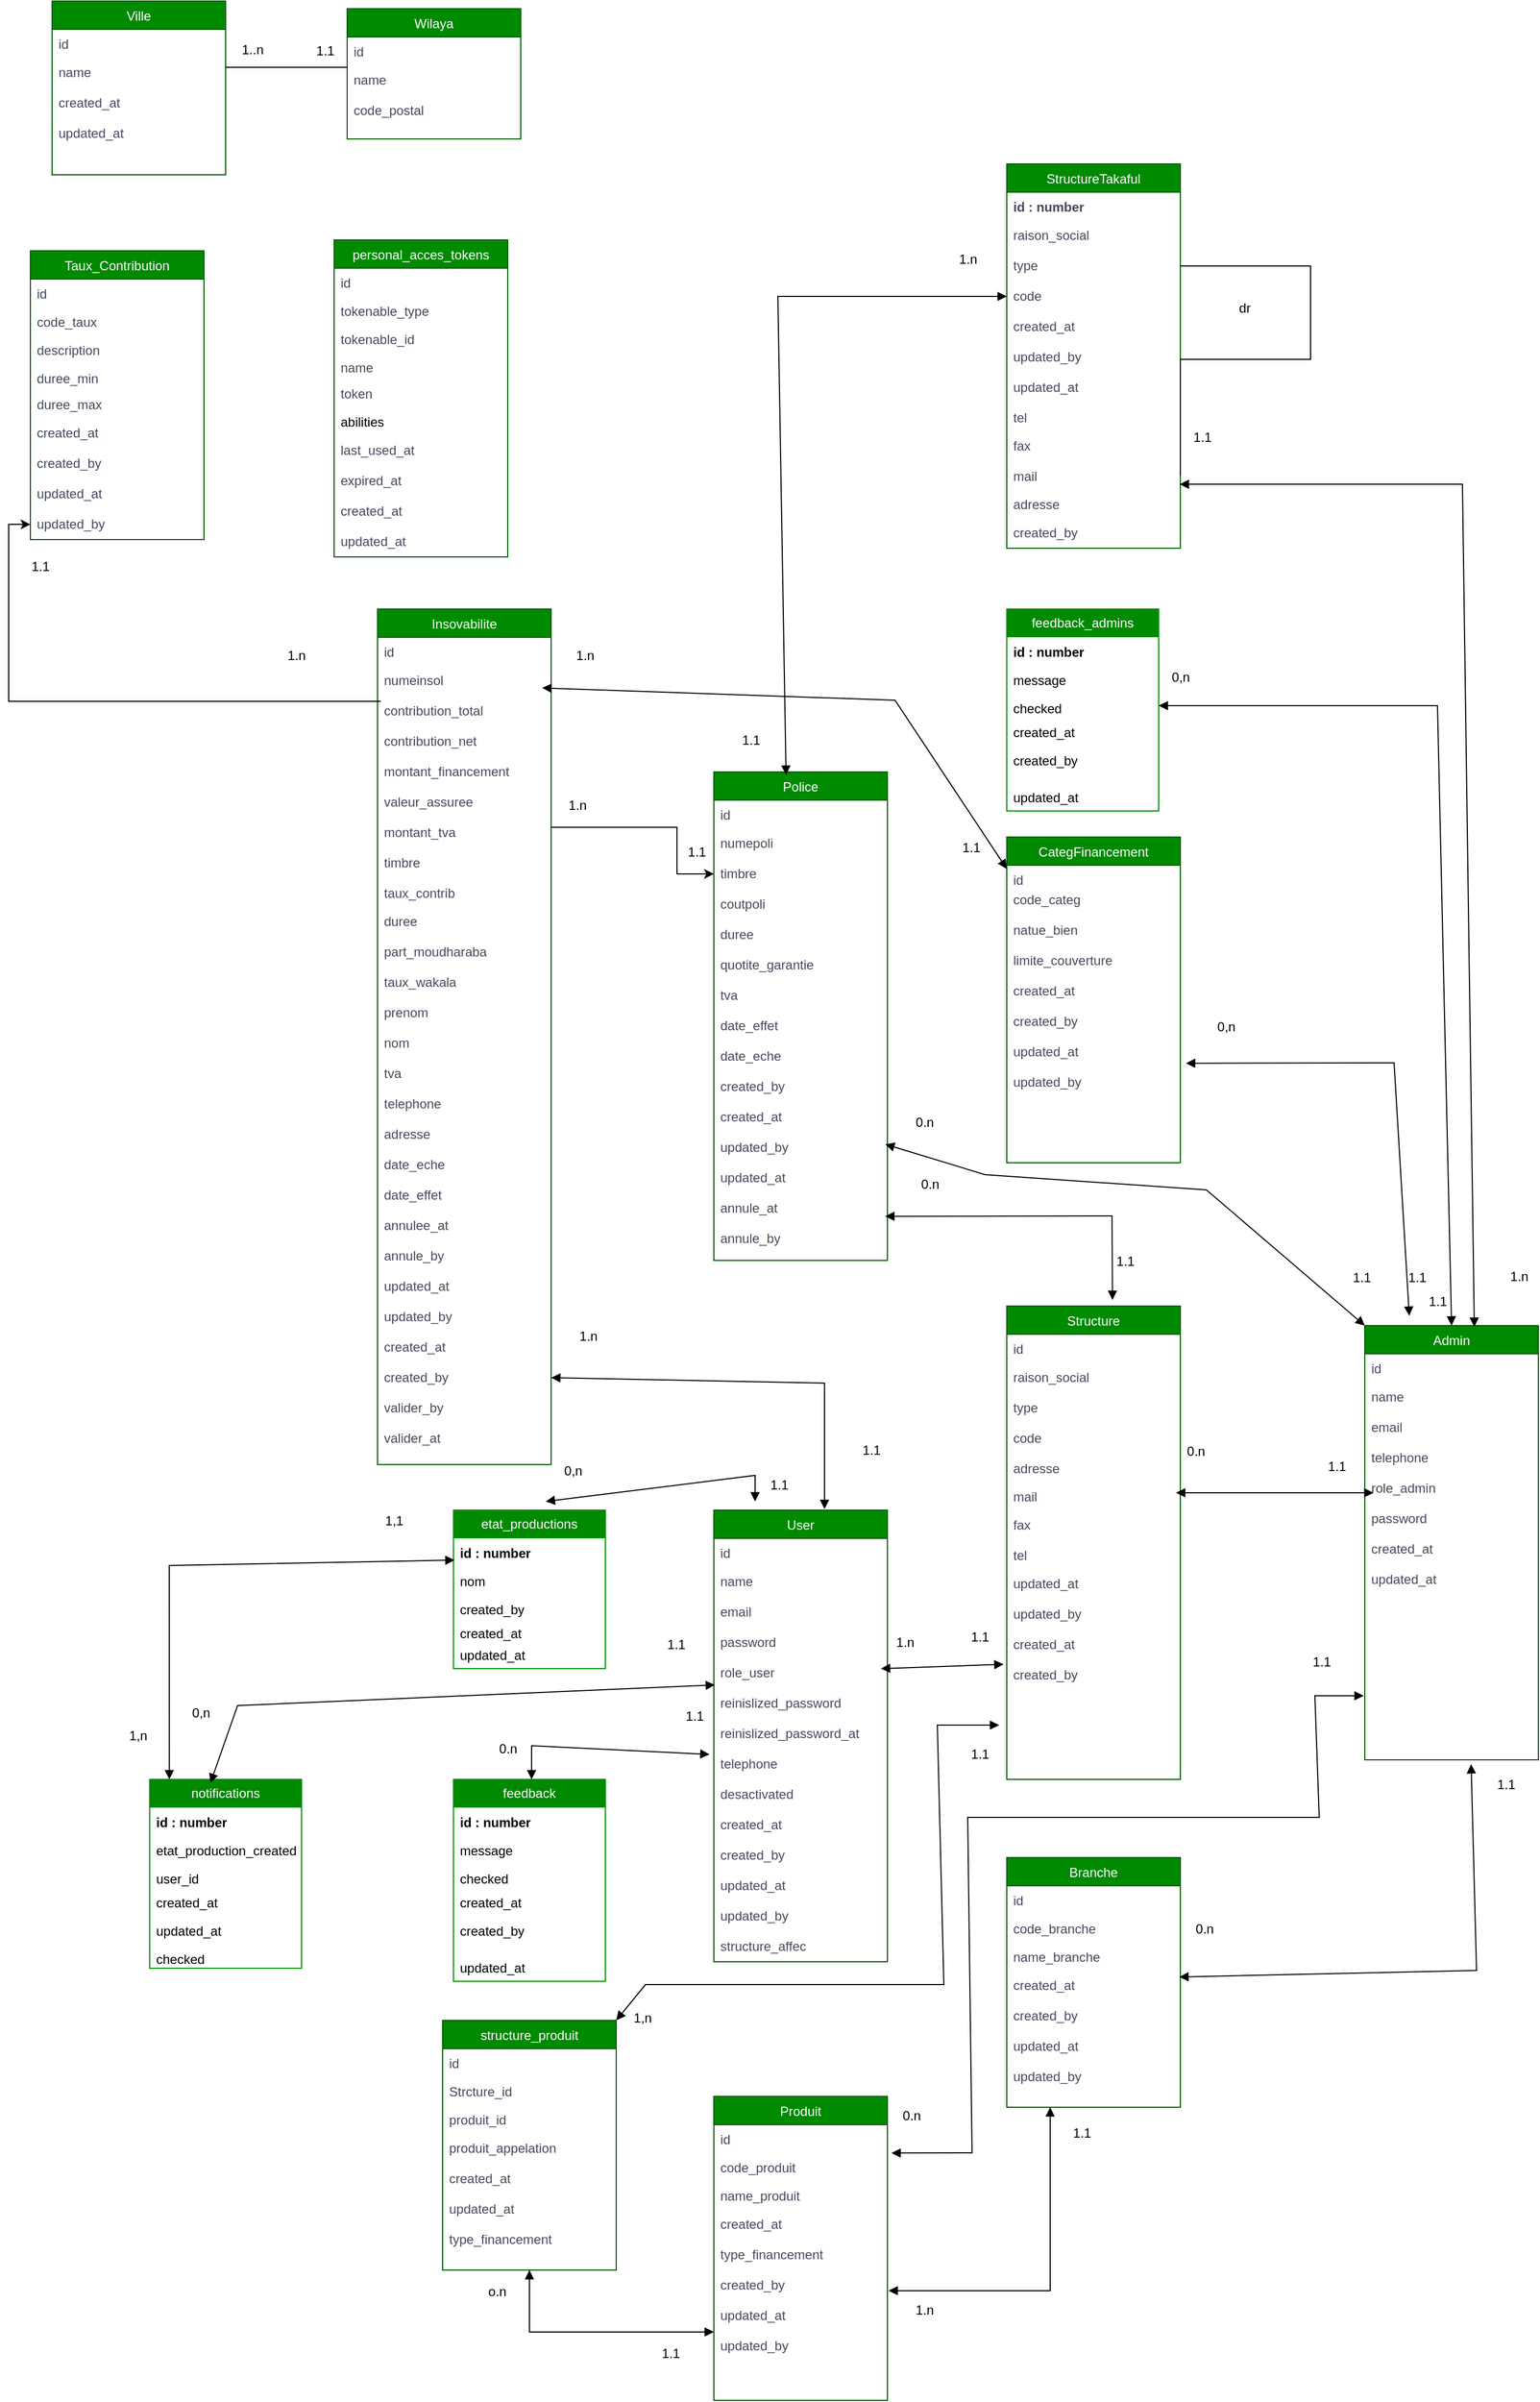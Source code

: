 <mxfile version="24.7.1" type="github">
  <diagram name="Page-1" id="SsRzKHZH-gOYaTy1nq09">
    <mxGraphModel dx="2637" dy="2635" grid="0" gridSize="10" guides="1" tooltips="1" connect="1" arrows="1" fold="1" page="1" pageScale="1" pageWidth="827" pageHeight="1169" math="0" shadow="0">
      <root>
        <mxCell id="0" />
        <mxCell id="1" parent="0" />
        <mxCell id="FcKO401UodW3xzC0N41a-9" value="Admin" style="swimlane;fontStyle=0;align=center;verticalAlign=top;childLayout=stackLayout;horizontal=1;startSize=26;horizontalStack=0;resizeParent=1;resizeLast=0;collapsible=1;marginBottom=0;rounded=0;shadow=0;strokeWidth=1;labelBackgroundColor=none;fillColor=#008a00;strokeColor=#005700;fontColor=#ffffff;" vertex="1" parent="1">
          <mxGeometry x="1870" y="520" width="160" height="400" as="geometry">
            <mxRectangle x="70" y="380" width="160" height="26" as="alternateBounds" />
          </mxGeometry>
        </mxCell>
        <mxCell id="FcKO401UodW3xzC0N41a-10" value="id" style="text;align=left;verticalAlign=top;spacingLeft=4;spacingRight=4;overflow=hidden;rotatable=0;points=[[0,0.5],[1,0.5]];portConstraint=eastwest;labelBackgroundColor=none;fontColor=#46495D;rounded=0;" vertex="1" parent="FcKO401UodW3xzC0N41a-9">
          <mxGeometry y="26" width="160" height="26" as="geometry" />
        </mxCell>
        <mxCell id="FcKO401UodW3xzC0N41a-11" value="name" style="text;align=left;verticalAlign=top;spacingLeft=4;spacingRight=4;overflow=hidden;rotatable=0;points=[[0,0.5],[1,0.5]];portConstraint=eastwest;labelBackgroundColor=none;fontColor=#46495D;rounded=0;" vertex="1" parent="FcKO401UodW3xzC0N41a-9">
          <mxGeometry y="52" width="160" height="28" as="geometry" />
        </mxCell>
        <mxCell id="FcKO401UodW3xzC0N41a-12" value="email" style="text;align=left;verticalAlign=top;spacingLeft=4;spacingRight=4;overflow=hidden;rotatable=0;points=[[0,0.5],[1,0.5]];portConstraint=eastwest;labelBackgroundColor=none;fontColor=#46495D;rounded=0;" vertex="1" parent="FcKO401UodW3xzC0N41a-9">
          <mxGeometry y="80" width="160" height="28" as="geometry" />
        </mxCell>
        <mxCell id="FcKO401UodW3xzC0N41a-13" value="telephone" style="text;align=left;verticalAlign=top;spacingLeft=4;spacingRight=4;overflow=hidden;rotatable=0;points=[[0,0.5],[1,0.5]];portConstraint=eastwest;labelBackgroundColor=none;fontColor=#46495D;rounded=0;" vertex="1" parent="FcKO401UodW3xzC0N41a-9">
          <mxGeometry y="108" width="160" height="28" as="geometry" />
        </mxCell>
        <mxCell id="FcKO401UodW3xzC0N41a-14" value="role_admin" style="text;align=left;verticalAlign=top;spacingLeft=4;spacingRight=4;overflow=hidden;rotatable=0;points=[[0,0.5],[1,0.5]];portConstraint=eastwest;labelBackgroundColor=none;fontColor=#46495D;rounded=0;" vertex="1" parent="FcKO401UodW3xzC0N41a-9">
          <mxGeometry y="136" width="160" height="28" as="geometry" />
        </mxCell>
        <mxCell id="FcKO401UodW3xzC0N41a-15" value="password" style="text;align=left;verticalAlign=top;spacingLeft=4;spacingRight=4;overflow=hidden;rotatable=0;points=[[0,0.5],[1,0.5]];portConstraint=eastwest;labelBackgroundColor=none;fontColor=#46495D;rounded=0;" vertex="1" parent="FcKO401UodW3xzC0N41a-9">
          <mxGeometry y="164" width="160" height="28" as="geometry" />
        </mxCell>
        <mxCell id="FcKO401UodW3xzC0N41a-16" value="created_at" style="text;align=left;verticalAlign=top;spacingLeft=4;spacingRight=4;overflow=hidden;rotatable=0;points=[[0,0.5],[1,0.5]];portConstraint=eastwest;labelBackgroundColor=none;fontColor=#46495D;rounded=0;" vertex="1" parent="FcKO401UodW3xzC0N41a-9">
          <mxGeometry y="192" width="160" height="28" as="geometry" />
        </mxCell>
        <mxCell id="FcKO401UodW3xzC0N41a-17" value="updated_at" style="text;align=left;verticalAlign=top;spacingLeft=4;spacingRight=4;overflow=hidden;rotatable=0;points=[[0,0.5],[1,0.5]];portConstraint=eastwest;labelBackgroundColor=none;fontColor=#46495D;rounded=0;" vertex="1" parent="FcKO401UodW3xzC0N41a-9">
          <mxGeometry y="220" width="160" height="28" as="geometry" />
        </mxCell>
        <mxCell id="FcKO401UodW3xzC0N41a-18" value="Structure" style="swimlane;fontStyle=0;align=center;verticalAlign=top;childLayout=stackLayout;horizontal=1;startSize=26;horizontalStack=0;resizeParent=1;resizeLast=0;collapsible=1;marginBottom=0;rounded=0;shadow=0;strokeWidth=1;labelBackgroundColor=none;fillColor=#008a00;strokeColor=#005700;fontColor=#ffffff;" vertex="1" parent="1">
          <mxGeometry x="1540" y="502" width="160" height="436" as="geometry">
            <mxRectangle x="70" y="380" width="160" height="26" as="alternateBounds" />
          </mxGeometry>
        </mxCell>
        <mxCell id="FcKO401UodW3xzC0N41a-19" value="id" style="text;align=left;verticalAlign=top;spacingLeft=4;spacingRight=4;overflow=hidden;rotatable=0;points=[[0,0.5],[1,0.5]];portConstraint=eastwest;labelBackgroundColor=none;fontColor=#46495D;rounded=0;" vertex="1" parent="FcKO401UodW3xzC0N41a-18">
          <mxGeometry y="26" width="160" height="26" as="geometry" />
        </mxCell>
        <mxCell id="FcKO401UodW3xzC0N41a-20" value="raison_social" style="text;align=left;verticalAlign=top;spacingLeft=4;spacingRight=4;overflow=hidden;rotatable=0;points=[[0,0.5],[1,0.5]];portConstraint=eastwest;labelBackgroundColor=none;fontColor=#46495D;rounded=0;" vertex="1" parent="FcKO401UodW3xzC0N41a-18">
          <mxGeometry y="52" width="160" height="28" as="geometry" />
        </mxCell>
        <mxCell id="FcKO401UodW3xzC0N41a-21" value="type" style="text;align=left;verticalAlign=top;spacingLeft=4;spacingRight=4;overflow=hidden;rotatable=0;points=[[0,0.5],[1,0.5]];portConstraint=eastwest;labelBackgroundColor=none;fontColor=#46495D;rounded=0;" vertex="1" parent="FcKO401UodW3xzC0N41a-18">
          <mxGeometry y="80" width="160" height="28" as="geometry" />
        </mxCell>
        <mxCell id="FcKO401UodW3xzC0N41a-22" value="code" style="text;align=left;verticalAlign=top;spacingLeft=4;spacingRight=4;overflow=hidden;rotatable=0;points=[[0,0.5],[1,0.5]];portConstraint=eastwest;labelBackgroundColor=none;fontColor=#46495D;rounded=0;" vertex="1" parent="FcKO401UodW3xzC0N41a-18">
          <mxGeometry y="108" width="160" height="28" as="geometry" />
        </mxCell>
        <mxCell id="FcKO401UodW3xzC0N41a-23" value="adresse" style="text;align=left;verticalAlign=top;spacingLeft=4;spacingRight=4;overflow=hidden;rotatable=0;points=[[0,0.5],[1,0.5]];portConstraint=eastwest;labelBackgroundColor=none;fontColor=#46495D;rounded=0;" vertex="1" parent="FcKO401UodW3xzC0N41a-18">
          <mxGeometry y="136" width="160" height="26" as="geometry" />
        </mxCell>
        <mxCell id="FcKO401UodW3xzC0N41a-24" value="mail" style="text;align=left;verticalAlign=top;spacingLeft=4;spacingRight=4;overflow=hidden;rotatable=0;points=[[0,0.5],[1,0.5]];portConstraint=eastwest;labelBackgroundColor=none;fontColor=#46495D;rounded=0;" vertex="1" parent="FcKO401UodW3xzC0N41a-18">
          <mxGeometry y="162" width="160" height="26" as="geometry" />
        </mxCell>
        <mxCell id="FcKO401UodW3xzC0N41a-25" value="fax" style="text;align=left;verticalAlign=top;spacingLeft=4;spacingRight=4;overflow=hidden;rotatable=0;points=[[0,0.5],[1,0.5]];portConstraint=eastwest;labelBackgroundColor=none;fontColor=#46495D;rounded=0;" vertex="1" parent="FcKO401UodW3xzC0N41a-18">
          <mxGeometry y="188" width="160" height="28" as="geometry" />
        </mxCell>
        <mxCell id="FcKO401UodW3xzC0N41a-26" value="tel" style="text;align=left;verticalAlign=top;spacingLeft=4;spacingRight=4;overflow=hidden;rotatable=0;points=[[0,0.5],[1,0.5]];portConstraint=eastwest;labelBackgroundColor=none;fontColor=#46495D;rounded=0;" vertex="1" parent="FcKO401UodW3xzC0N41a-18">
          <mxGeometry y="216" width="160" height="26" as="geometry" />
        </mxCell>
        <mxCell id="FcKO401UodW3xzC0N41a-27" value="updated_at" style="text;align=left;verticalAlign=top;spacingLeft=4;spacingRight=4;overflow=hidden;rotatable=0;points=[[0,0.5],[1,0.5]];portConstraint=eastwest;labelBackgroundColor=none;fontColor=#46495D;rounded=0;" vertex="1" parent="FcKO401UodW3xzC0N41a-18">
          <mxGeometry y="242" width="160" height="28" as="geometry" />
        </mxCell>
        <mxCell id="FcKO401UodW3xzC0N41a-28" value="updated_by" style="text;align=left;verticalAlign=top;spacingLeft=4;spacingRight=4;overflow=hidden;rotatable=0;points=[[0,0.5],[1,0.5]];portConstraint=eastwest;labelBackgroundColor=none;fontColor=#46495D;rounded=0;" vertex="1" parent="FcKO401UodW3xzC0N41a-18">
          <mxGeometry y="270" width="160" height="28" as="geometry" />
        </mxCell>
        <mxCell id="FcKO401UodW3xzC0N41a-29" value="created_at" style="text;align=left;verticalAlign=top;spacingLeft=4;spacingRight=4;overflow=hidden;rotatable=0;points=[[0,0.5],[1,0.5]];portConstraint=eastwest;labelBackgroundColor=none;fontColor=#46495D;rounded=0;" vertex="1" parent="FcKO401UodW3xzC0N41a-18">
          <mxGeometry y="298" width="160" height="28" as="geometry" />
        </mxCell>
        <mxCell id="FcKO401UodW3xzC0N41a-30" value="created_by" style="text;align=left;verticalAlign=top;spacingLeft=4;spacingRight=4;overflow=hidden;rotatable=0;points=[[0,0.5],[1,0.5]];portConstraint=eastwest;labelBackgroundColor=none;fontColor=#46495D;rounded=0;" vertex="1" parent="FcKO401UodW3xzC0N41a-18">
          <mxGeometry y="326" width="160" height="28" as="geometry" />
        </mxCell>
        <mxCell id="FcKO401UodW3xzC0N41a-31" value="CategFinancement" style="swimlane;fontStyle=0;align=center;verticalAlign=top;childLayout=stackLayout;horizontal=1;startSize=26;horizontalStack=0;resizeParent=1;resizeLast=0;collapsible=1;marginBottom=0;rounded=0;shadow=0;strokeWidth=1;labelBackgroundColor=none;fillColor=#008a00;strokeColor=#005700;fontColor=#ffffff;" vertex="1" parent="1">
          <mxGeometry x="1540" y="70" width="160" height="300" as="geometry">
            <mxRectangle x="70" y="380" width="160" height="26" as="alternateBounds" />
          </mxGeometry>
        </mxCell>
        <mxCell id="FcKO401UodW3xzC0N41a-32" value="id" style="text;align=left;verticalAlign=top;spacingLeft=4;spacingRight=4;overflow=hidden;rotatable=0;points=[[0,0.5],[1,0.5]];portConstraint=eastwest;rounded=0;shadow=0;html=0;labelBackgroundColor=none;fontColor=#46495D;" vertex="1" parent="FcKO401UodW3xzC0N41a-31">
          <mxGeometry y="26" width="160" height="18" as="geometry" />
        </mxCell>
        <mxCell id="FcKO401UodW3xzC0N41a-33" value="code_categ" style="text;align=left;verticalAlign=top;spacingLeft=4;spacingRight=4;overflow=hidden;rotatable=0;points=[[0,0.5],[1,0.5]];portConstraint=eastwest;rounded=0;shadow=0;html=0;labelBackgroundColor=none;fontColor=#46495D;" vertex="1" parent="FcKO401UodW3xzC0N41a-31">
          <mxGeometry y="44" width="160" height="28" as="geometry" />
        </mxCell>
        <mxCell id="FcKO401UodW3xzC0N41a-34" value="natue_bien" style="text;align=left;verticalAlign=top;spacingLeft=4;spacingRight=4;overflow=hidden;rotatable=0;points=[[0,0.5],[1,0.5]];portConstraint=eastwest;rounded=0;shadow=0;html=0;labelBackgroundColor=none;fontColor=#46495D;" vertex="1" parent="FcKO401UodW3xzC0N41a-31">
          <mxGeometry y="72" width="160" height="28" as="geometry" />
        </mxCell>
        <mxCell id="FcKO401UodW3xzC0N41a-35" value="limite_couverture" style="text;align=left;verticalAlign=top;spacingLeft=4;spacingRight=4;overflow=hidden;rotatable=0;points=[[0,0.5],[1,0.5]];portConstraint=eastwest;rounded=0;shadow=0;html=0;labelBackgroundColor=none;fontColor=#46495D;" vertex="1" parent="FcKO401UodW3xzC0N41a-31">
          <mxGeometry y="100" width="160" height="28" as="geometry" />
        </mxCell>
        <mxCell id="FcKO401UodW3xzC0N41a-36" value="created_at" style="text;align=left;verticalAlign=top;spacingLeft=4;spacingRight=4;overflow=hidden;rotatable=0;points=[[0,0.5],[1,0.5]];portConstraint=eastwest;labelBackgroundColor=none;fontColor=#46495D;rounded=0;" vertex="1" parent="FcKO401UodW3xzC0N41a-31">
          <mxGeometry y="128" width="160" height="28" as="geometry" />
        </mxCell>
        <mxCell id="FcKO401UodW3xzC0N41a-37" value="created_by" style="text;align=left;verticalAlign=top;spacingLeft=4;spacingRight=4;overflow=hidden;rotatable=0;points=[[0,0.5],[1,0.5]];portConstraint=eastwest;labelBackgroundColor=none;fontColor=#46495D;rounded=0;" vertex="1" parent="FcKO401UodW3xzC0N41a-31">
          <mxGeometry y="156" width="160" height="28" as="geometry" />
        </mxCell>
        <mxCell id="FcKO401UodW3xzC0N41a-38" value="updated_at" style="text;align=left;verticalAlign=top;spacingLeft=4;spacingRight=4;overflow=hidden;rotatable=0;points=[[0,0.5],[1,0.5]];portConstraint=eastwest;labelBackgroundColor=none;fontColor=#46495D;rounded=0;" vertex="1" parent="FcKO401UodW3xzC0N41a-31">
          <mxGeometry y="184" width="160" height="28" as="geometry" />
        </mxCell>
        <mxCell id="FcKO401UodW3xzC0N41a-39" value="updated_by" style="text;align=left;verticalAlign=top;spacingLeft=4;spacingRight=4;overflow=hidden;rotatable=0;points=[[0,0.5],[1,0.5]];portConstraint=eastwest;labelBackgroundColor=none;fontColor=#46495D;rounded=0;" vertex="1" parent="FcKO401UodW3xzC0N41a-31">
          <mxGeometry y="212" width="160" height="28" as="geometry" />
        </mxCell>
        <mxCell id="FcKO401UodW3xzC0N41a-40" value="&lt;font color=&quot;#ffffff&quot;&gt;feedback_admins&lt;/font&gt;" style="swimlane;fontStyle=0;childLayout=stackLayout;horizontal=1;startSize=26;fillColor=#008A00;horizontalStack=0;resizeParent=1;resizeParentMax=0;resizeLast=0;collapsible=1;marginBottom=0;whiteSpace=wrap;html=1;swimlaneFillColor=default;swimlaneLine=0;strokeColor=#008A00;" vertex="1" parent="1">
          <mxGeometry x="1540" y="-140" width="140" height="186" as="geometry" />
        </mxCell>
        <mxCell id="FcKO401UodW3xzC0N41a-41" value="&lt;b&gt;id : number&lt;/b&gt;" style="text;strokeColor=none;fillColor=none;align=left;verticalAlign=top;spacingLeft=4;spacingRight=4;overflow=hidden;rotatable=0;points=[[0,0.5],[1,0.5]];portConstraint=eastwest;whiteSpace=wrap;html=1;" vertex="1" parent="FcKO401UodW3xzC0N41a-40">
          <mxGeometry y="26" width="140" height="26" as="geometry" />
        </mxCell>
        <mxCell id="FcKO401UodW3xzC0N41a-42" value="message&amp;nbsp;&lt;div&gt;&lt;br&gt;&lt;/div&gt;" style="text;strokeColor=none;fillColor=none;align=left;verticalAlign=top;spacingLeft=4;spacingRight=4;overflow=hidden;rotatable=0;points=[[0,0.5],[1,0.5]];portConstraint=eastwest;whiteSpace=wrap;html=1;" vertex="1" parent="FcKO401UodW3xzC0N41a-40">
          <mxGeometry y="52" width="140" height="26" as="geometry" />
        </mxCell>
        <mxCell id="FcKO401UodW3xzC0N41a-43" value="checked&amp;nbsp;&lt;div&gt;&lt;br&gt;&lt;/div&gt;" style="text;strokeColor=none;fillColor=none;align=left;verticalAlign=top;spacingLeft=4;spacingRight=4;overflow=hidden;rotatable=0;points=[[0,0.5],[1,0.5]];portConstraint=eastwest;whiteSpace=wrap;html=1;" vertex="1" parent="FcKO401UodW3xzC0N41a-40">
          <mxGeometry y="78" width="140" height="22" as="geometry" />
        </mxCell>
        <mxCell id="FcKO401UodW3xzC0N41a-107" value="created_at" style="text;strokeColor=none;fillColor=none;align=left;verticalAlign=top;spacingLeft=4;spacingRight=4;overflow=hidden;rotatable=0;points=[[0,0.5],[1,0.5]];portConstraint=eastwest;whiteSpace=wrap;html=1;" vertex="1" parent="FcKO401UodW3xzC0N41a-40">
          <mxGeometry y="100" width="140" height="26" as="geometry" />
        </mxCell>
        <mxCell id="FcKO401UodW3xzC0N41a-164" value="created_by" style="text;strokeColor=none;fillColor=none;align=left;verticalAlign=top;spacingLeft=4;spacingRight=4;overflow=hidden;rotatable=0;points=[[0,0.5],[1,0.5]];portConstraint=eastwest;whiteSpace=wrap;html=1;" vertex="1" parent="FcKO401UodW3xzC0N41a-40">
          <mxGeometry y="126" width="140" height="34" as="geometry" />
        </mxCell>
        <mxCell id="FcKO401UodW3xzC0N41a-165" value="updated_at" style="text;strokeColor=none;fillColor=none;align=left;verticalAlign=top;spacingLeft=4;spacingRight=4;overflow=hidden;rotatable=0;points=[[0,0.5],[1,0.5]];portConstraint=eastwest;whiteSpace=wrap;html=1;" vertex="1" parent="FcKO401UodW3xzC0N41a-40">
          <mxGeometry y="160" width="140" height="26" as="geometry" />
        </mxCell>
        <mxCell id="FcKO401UodW3xzC0N41a-49" value="StructureTakaful" style="swimlane;fontStyle=0;align=center;verticalAlign=top;childLayout=stackLayout;horizontal=1;startSize=26;horizontalStack=0;resizeParent=1;resizeLast=0;collapsible=1;marginBottom=0;rounded=0;shadow=0;strokeWidth=1;labelBackgroundColor=none;fillColor=#008a00;strokeColor=#005700;fontColor=#ffffff;" vertex="1" parent="1">
          <mxGeometry x="1540" y="-550" width="160" height="354" as="geometry">
            <mxRectangle x="70" y="380" width="160" height="26" as="alternateBounds" />
          </mxGeometry>
        </mxCell>
        <mxCell id="FcKO401UodW3xzC0N41a-50" value="id : number" style="text;align=left;verticalAlign=top;spacingLeft=4;spacingRight=4;overflow=hidden;rotatable=0;points=[[0,0.5],[1,0.5]];portConstraint=eastwest;labelBackgroundColor=none;fontColor=#46495D;rounded=0;fontStyle=1" vertex="1" parent="FcKO401UodW3xzC0N41a-49">
          <mxGeometry y="26" width="160" height="26" as="geometry" />
        </mxCell>
        <mxCell id="FcKO401UodW3xzC0N41a-51" value="raison_social" style="text;align=left;verticalAlign=top;spacingLeft=4;spacingRight=4;overflow=hidden;rotatable=0;points=[[0,0.5],[1,0.5]];portConstraint=eastwest;labelBackgroundColor=none;fontColor=#46495D;rounded=0;" vertex="1" parent="FcKO401UodW3xzC0N41a-49">
          <mxGeometry y="52" width="160" height="28" as="geometry" />
        </mxCell>
        <mxCell id="FcKO401UodW3xzC0N41a-52" value="type" style="text;align=left;verticalAlign=top;spacingLeft=4;spacingRight=4;overflow=hidden;rotatable=0;points=[[0,0.5],[1,0.5]];portConstraint=eastwest;labelBackgroundColor=none;fontColor=#46495D;rounded=0;" vertex="1" parent="FcKO401UodW3xzC0N41a-49">
          <mxGeometry y="80" width="160" height="28" as="geometry" />
        </mxCell>
        <mxCell id="FcKO401UodW3xzC0N41a-53" value="code" style="text;align=left;verticalAlign=top;spacingLeft=4;spacingRight=4;overflow=hidden;rotatable=0;points=[[0,0.5],[1,0.5]];portConstraint=eastwest;labelBackgroundColor=none;fontColor=#46495D;rounded=0;" vertex="1" parent="FcKO401UodW3xzC0N41a-49">
          <mxGeometry y="108" width="160" height="28" as="geometry" />
        </mxCell>
        <mxCell id="FcKO401UodW3xzC0N41a-56" value="created_at" style="text;align=left;verticalAlign=top;spacingLeft=4;spacingRight=4;overflow=hidden;rotatable=0;points=[[0,0.5],[1,0.5]];portConstraint=eastwest;labelBackgroundColor=none;fontColor=#46495D;rounded=0;" vertex="1" parent="FcKO401UodW3xzC0N41a-49">
          <mxGeometry y="136" width="160" height="28" as="geometry" />
        </mxCell>
        <mxCell id="FcKO401UodW3xzC0N41a-57" value="updated_by" style="text;align=left;verticalAlign=top;spacingLeft=4;spacingRight=4;overflow=hidden;rotatable=0;points=[[0,0.5],[1,0.5]];portConstraint=eastwest;labelBackgroundColor=none;fontColor=#46495D;rounded=0;" vertex="1" parent="FcKO401UodW3xzC0N41a-49">
          <mxGeometry y="164" width="160" height="28" as="geometry" />
        </mxCell>
        <mxCell id="FcKO401UodW3xzC0N41a-58" value="updated_at" style="text;align=left;verticalAlign=top;spacingLeft=4;spacingRight=4;overflow=hidden;rotatable=0;points=[[0,0.5],[1,0.5]];portConstraint=eastwest;labelBackgroundColor=none;fontColor=#46495D;rounded=0;" vertex="1" parent="FcKO401UodW3xzC0N41a-49">
          <mxGeometry y="192" width="160" height="28" as="geometry" />
        </mxCell>
        <mxCell id="FcKO401UodW3xzC0N41a-59" value="tel" style="text;align=left;verticalAlign=top;spacingLeft=4;spacingRight=4;overflow=hidden;rotatable=0;points=[[0,0.5],[1,0.5]];portConstraint=eastwest;labelBackgroundColor=none;fontColor=#46495D;rounded=0;" vertex="1" parent="FcKO401UodW3xzC0N41a-49">
          <mxGeometry y="220" width="160" height="26" as="geometry" />
        </mxCell>
        <mxCell id="FcKO401UodW3xzC0N41a-60" value="fax" style="text;align=left;verticalAlign=top;spacingLeft=4;spacingRight=4;overflow=hidden;rotatable=0;points=[[0,0.5],[1,0.5]];portConstraint=eastwest;labelBackgroundColor=none;fontColor=#46495D;rounded=0;" vertex="1" parent="FcKO401UodW3xzC0N41a-49">
          <mxGeometry y="246" width="160" height="28" as="geometry" />
        </mxCell>
        <mxCell id="FcKO401UodW3xzC0N41a-61" value="mail" style="text;align=left;verticalAlign=top;spacingLeft=4;spacingRight=4;overflow=hidden;rotatable=0;points=[[0,0.5],[1,0.5]];portConstraint=eastwest;labelBackgroundColor=none;fontColor=#46495D;rounded=0;" vertex="1" parent="FcKO401UodW3xzC0N41a-49">
          <mxGeometry y="274" width="160" height="26" as="geometry" />
        </mxCell>
        <mxCell id="FcKO401UodW3xzC0N41a-62" value="adresse" style="text;align=left;verticalAlign=top;spacingLeft=4;spacingRight=4;overflow=hidden;rotatable=0;points=[[0,0.5],[1,0.5]];portConstraint=eastwest;labelBackgroundColor=none;fontColor=#46495D;rounded=0;" vertex="1" parent="FcKO401UodW3xzC0N41a-49">
          <mxGeometry y="300" width="160" height="26" as="geometry" />
        </mxCell>
        <mxCell id="FcKO401UodW3xzC0N41a-63" value="created_by" style="text;align=left;verticalAlign=top;spacingLeft=4;spacingRight=4;overflow=hidden;rotatable=0;points=[[0,0.5],[1,0.5]];portConstraint=eastwest;labelBackgroundColor=none;fontColor=#46495D;rounded=0;" vertex="1" parent="FcKO401UodW3xzC0N41a-49">
          <mxGeometry y="326" width="160" height="28" as="geometry" />
        </mxCell>
        <mxCell id="FcKO401UodW3xzC0N41a-64" style="edgeStyle=orthogonalEdgeStyle;rounded=0;orthogonalLoop=1;jettySize=auto;html=1;endArrow=none;endFill=0;entryX=1;entryY=0.5;entryDx=0;entryDy=0;exitX=1;exitY=0.5;exitDx=0;exitDy=0;" edge="1" parent="FcKO401UodW3xzC0N41a-49" source="FcKO401UodW3xzC0N41a-52" target="FcKO401UodW3xzC0N41a-61">
          <mxGeometry relative="1" as="geometry">
            <Array as="points">
              <mxPoint x="280" y="94" />
              <mxPoint x="280" y="180" />
              <mxPoint x="160" y="180" />
            </Array>
            <mxPoint x="350" y="257" as="targetPoint" />
            <mxPoint x="360" y="210" as="sourcePoint" />
          </mxGeometry>
        </mxCell>
        <mxCell id="FcKO401UodW3xzC0N41a-98" value="Branche" style="swimlane;fontStyle=0;align=center;verticalAlign=top;childLayout=stackLayout;horizontal=1;startSize=26;horizontalStack=0;resizeParent=1;resizeLast=0;collapsible=1;marginBottom=0;rounded=0;shadow=0;strokeWidth=1;labelBackgroundColor=none;fillColor=#008a00;strokeColor=#005700;fontColor=#ffffff;" vertex="1" parent="1">
          <mxGeometry x="1540" y="1010" width="160" height="230" as="geometry">
            <mxRectangle x="70" y="380" width="160" height="26" as="alternateBounds" />
          </mxGeometry>
        </mxCell>
        <mxCell id="FcKO401UodW3xzC0N41a-99" value="id" style="text;align=left;verticalAlign=top;spacingLeft=4;spacingRight=4;overflow=hidden;rotatable=0;points=[[0,0.5],[1,0.5]];portConstraint=eastwest;rounded=0;shadow=0;html=0;labelBackgroundColor=none;fontColor=#46495D;" vertex="1" parent="FcKO401UodW3xzC0N41a-98">
          <mxGeometry y="26" width="160" height="26" as="geometry" />
        </mxCell>
        <mxCell id="FcKO401UodW3xzC0N41a-100" value="code_branche" style="text;align=left;verticalAlign=top;spacingLeft=4;spacingRight=4;overflow=hidden;rotatable=0;points=[[0,0.5],[1,0.5]];portConstraint=eastwest;labelBackgroundColor=none;fontColor=#46495D;rounded=0;" vertex="1" parent="FcKO401UodW3xzC0N41a-98">
          <mxGeometry y="52" width="160" height="26" as="geometry" />
        </mxCell>
        <mxCell id="FcKO401UodW3xzC0N41a-101" value="name_branche" style="text;align=left;verticalAlign=top;spacingLeft=4;spacingRight=4;overflow=hidden;rotatable=0;points=[[0,0.5],[1,0.5]];portConstraint=eastwest;rounded=0;shadow=0;html=0;labelBackgroundColor=none;fontColor=#46495D;" vertex="1" parent="FcKO401UodW3xzC0N41a-98">
          <mxGeometry y="78" width="160" height="26" as="geometry" />
        </mxCell>
        <mxCell id="FcKO401UodW3xzC0N41a-102" value="created_at" style="text;align=left;verticalAlign=top;spacingLeft=4;spacingRight=4;overflow=hidden;rotatable=0;points=[[0,0.5],[1,0.5]];portConstraint=eastwest;labelBackgroundColor=none;fontColor=#46495D;rounded=0;" vertex="1" parent="FcKO401UodW3xzC0N41a-98">
          <mxGeometry y="104" width="160" height="28" as="geometry" />
        </mxCell>
        <mxCell id="FcKO401UodW3xzC0N41a-103" value="created_by" style="text;align=left;verticalAlign=top;spacingLeft=4;spacingRight=4;overflow=hidden;rotatable=0;points=[[0,0.5],[1,0.5]];portConstraint=eastwest;labelBackgroundColor=none;fontColor=#46495D;rounded=0;" vertex="1" parent="FcKO401UodW3xzC0N41a-98">
          <mxGeometry y="132" width="160" height="28" as="geometry" />
        </mxCell>
        <mxCell id="FcKO401UodW3xzC0N41a-104" value="updated_at" style="text;align=left;verticalAlign=top;spacingLeft=4;spacingRight=4;overflow=hidden;rotatable=0;points=[[0,0.5],[1,0.5]];portConstraint=eastwest;labelBackgroundColor=none;fontColor=#46495D;rounded=0;" vertex="1" parent="FcKO401UodW3xzC0N41a-98">
          <mxGeometry y="160" width="160" height="28" as="geometry" />
        </mxCell>
        <mxCell id="FcKO401UodW3xzC0N41a-105" value="updated_by" style="text;align=left;verticalAlign=top;spacingLeft=4;spacingRight=4;overflow=hidden;rotatable=0;points=[[0,0.5],[1,0.5]];portConstraint=eastwest;labelBackgroundColor=none;fontColor=#46495D;rounded=0;" vertex="1" parent="FcKO401UodW3xzC0N41a-98">
          <mxGeometry y="188" width="160" height="28" as="geometry" />
        </mxCell>
        <mxCell id="FcKO401UodW3xzC0N41a-108" value="User" style="swimlane;fontStyle=0;align=center;verticalAlign=top;childLayout=stackLayout;horizontal=1;startSize=26;horizontalStack=0;resizeParent=1;resizeLast=0;collapsible=1;marginBottom=0;rounded=0;shadow=0;strokeWidth=1;labelBackgroundColor=none;fillColor=#008a00;strokeColor=#005700;fontColor=#ffffff;" vertex="1" parent="1">
          <mxGeometry x="1270" y="690" width="160" height="416" as="geometry">
            <mxRectangle x="70" y="380" width="160" height="26" as="alternateBounds" />
          </mxGeometry>
        </mxCell>
        <mxCell id="FcKO401UodW3xzC0N41a-109" value="id" style="text;align=left;verticalAlign=top;spacingLeft=4;spacingRight=4;overflow=hidden;rotatable=0;points=[[0,0.5],[1,0.5]];portConstraint=eastwest;labelBackgroundColor=none;fontColor=#46495D;rounded=0;" vertex="1" parent="FcKO401UodW3xzC0N41a-108">
          <mxGeometry y="26" width="160" height="26" as="geometry" />
        </mxCell>
        <mxCell id="FcKO401UodW3xzC0N41a-110" value="name" style="text;align=left;verticalAlign=top;spacingLeft=4;spacingRight=4;overflow=hidden;rotatable=0;points=[[0,0.5],[1,0.5]];portConstraint=eastwest;labelBackgroundColor=none;fontColor=#46495D;rounded=0;" vertex="1" parent="FcKO401UodW3xzC0N41a-108">
          <mxGeometry y="52" width="160" height="28" as="geometry" />
        </mxCell>
        <mxCell id="FcKO401UodW3xzC0N41a-111" value="email" style="text;align=left;verticalAlign=top;spacingLeft=4;spacingRight=4;overflow=hidden;rotatable=0;points=[[0,0.5],[1,0.5]];portConstraint=eastwest;labelBackgroundColor=none;fontColor=#46495D;rounded=0;" vertex="1" parent="FcKO401UodW3xzC0N41a-108">
          <mxGeometry y="80" width="160" height="28" as="geometry" />
        </mxCell>
        <mxCell id="FcKO401UodW3xzC0N41a-112" value="password" style="text;align=left;verticalAlign=top;spacingLeft=4;spacingRight=4;overflow=hidden;rotatable=0;points=[[0,0.5],[1,0.5]];portConstraint=eastwest;labelBackgroundColor=none;fontColor=#46495D;rounded=0;" vertex="1" parent="FcKO401UodW3xzC0N41a-108">
          <mxGeometry y="108" width="160" height="28" as="geometry" />
        </mxCell>
        <mxCell id="FcKO401UodW3xzC0N41a-328" value="" style="endArrow=block;startArrow=block;endFill=1;startFill=1;html=1;rounded=0;" edge="1" parent="FcKO401UodW3xzC0N41a-108">
          <mxGeometry width="160" relative="1" as="geometry">
            <mxPoint x="154" y="146" as="sourcePoint" />
            <mxPoint x="267" y="142" as="targetPoint" />
          </mxGeometry>
        </mxCell>
        <mxCell id="FcKO401UodW3xzC0N41a-113" value="role_user&#xa;" style="text;align=left;verticalAlign=top;spacingLeft=4;spacingRight=4;overflow=hidden;rotatable=0;points=[[0,0.5],[1,0.5]];portConstraint=eastwest;labelBackgroundColor=none;fontColor=#46495D;rounded=0;" vertex="1" parent="FcKO401UodW3xzC0N41a-108">
          <mxGeometry y="136" width="160" height="28" as="geometry" />
        </mxCell>
        <mxCell id="FcKO401UodW3xzC0N41a-114" value="reinislized_password" style="text;align=left;verticalAlign=top;spacingLeft=4;spacingRight=4;overflow=hidden;rotatable=0;points=[[0,0.5],[1,0.5]];portConstraint=eastwest;labelBackgroundColor=none;fontColor=#46495D;rounded=0;" vertex="1" parent="FcKO401UodW3xzC0N41a-108">
          <mxGeometry y="164" width="160" height="28" as="geometry" />
        </mxCell>
        <mxCell id="FcKO401UodW3xzC0N41a-115" value="reinislized_password_at" style="text;align=left;verticalAlign=top;spacingLeft=4;spacingRight=4;overflow=hidden;rotatable=0;points=[[0,0.5],[1,0.5]];portConstraint=eastwest;labelBackgroundColor=none;fontColor=#46495D;rounded=0;" vertex="1" parent="FcKO401UodW3xzC0N41a-108">
          <mxGeometry y="192" width="160" height="28" as="geometry" />
        </mxCell>
        <mxCell id="FcKO401UodW3xzC0N41a-116" value="telephone" style="text;align=left;verticalAlign=top;spacingLeft=4;spacingRight=4;overflow=hidden;rotatable=0;points=[[0,0.5],[1,0.5]];portConstraint=eastwest;labelBackgroundColor=none;fontColor=#46495D;rounded=0;" vertex="1" parent="FcKO401UodW3xzC0N41a-108">
          <mxGeometry y="220" width="160" height="28" as="geometry" />
        </mxCell>
        <mxCell id="FcKO401UodW3xzC0N41a-117" value="desactivated" style="text;align=left;verticalAlign=top;spacingLeft=4;spacingRight=4;overflow=hidden;rotatable=0;points=[[0,0.5],[1,0.5]];portConstraint=eastwest;labelBackgroundColor=none;fontColor=#46495D;rounded=0;" vertex="1" parent="FcKO401UodW3xzC0N41a-108">
          <mxGeometry y="248" width="160" height="28" as="geometry" />
        </mxCell>
        <mxCell id="FcKO401UodW3xzC0N41a-118" value="created_at" style="text;align=left;verticalAlign=top;spacingLeft=4;spacingRight=4;overflow=hidden;rotatable=0;points=[[0,0.5],[1,0.5]];portConstraint=eastwest;labelBackgroundColor=none;fontColor=#46495D;rounded=0;" vertex="1" parent="FcKO401UodW3xzC0N41a-108">
          <mxGeometry y="276" width="160" height="28" as="geometry" />
        </mxCell>
        <mxCell id="FcKO401UodW3xzC0N41a-119" value="created_by" style="text;align=left;verticalAlign=top;spacingLeft=4;spacingRight=4;overflow=hidden;rotatable=0;points=[[0,0.5],[1,0.5]];portConstraint=eastwest;labelBackgroundColor=none;fontColor=#46495D;rounded=0;" vertex="1" parent="FcKO401UodW3xzC0N41a-108">
          <mxGeometry y="304" width="160" height="28" as="geometry" />
        </mxCell>
        <mxCell id="FcKO401UodW3xzC0N41a-120" value="updated_at" style="text;align=left;verticalAlign=top;spacingLeft=4;spacingRight=4;overflow=hidden;rotatable=0;points=[[0,0.5],[1,0.5]];portConstraint=eastwest;labelBackgroundColor=none;fontColor=#46495D;rounded=0;" vertex="1" parent="FcKO401UodW3xzC0N41a-108">
          <mxGeometry y="332" width="160" height="28" as="geometry" />
        </mxCell>
        <mxCell id="FcKO401UodW3xzC0N41a-121" value="updated_by" style="text;align=left;verticalAlign=top;spacingLeft=4;spacingRight=4;overflow=hidden;rotatable=0;points=[[0,0.5],[1,0.5]];portConstraint=eastwest;labelBackgroundColor=none;fontColor=#46495D;rounded=0;" vertex="1" parent="FcKO401UodW3xzC0N41a-108">
          <mxGeometry y="360" width="160" height="28" as="geometry" />
        </mxCell>
        <mxCell id="FcKO401UodW3xzC0N41a-122" value="structure_affec" style="text;align=left;verticalAlign=top;spacingLeft=4;spacingRight=4;overflow=hidden;rotatable=0;points=[[0,0.5],[1,0.5]];portConstraint=eastwest;labelBackgroundColor=none;fontColor=#46495D;rounded=0;" vertex="1" parent="FcKO401UodW3xzC0N41a-108">
          <mxGeometry y="388" width="160" height="28" as="geometry" />
        </mxCell>
        <mxCell id="FcKO401UodW3xzC0N41a-123" value="Police" style="swimlane;fontStyle=0;align=center;verticalAlign=top;childLayout=stackLayout;horizontal=1;startSize=26;horizontalStack=0;resizeParent=1;resizeLast=0;collapsible=1;marginBottom=0;rounded=0;shadow=0;strokeWidth=1;labelBackgroundColor=none;fillColor=#008a00;strokeColor=#005700;fontColor=#ffffff;" vertex="1" parent="1">
          <mxGeometry x="1270" y="10" width="160" height="450" as="geometry">
            <mxRectangle x="70" y="380" width="160" height="26" as="alternateBounds" />
          </mxGeometry>
        </mxCell>
        <mxCell id="FcKO401UodW3xzC0N41a-124" value="id" style="text;align=left;verticalAlign=top;spacingLeft=4;spacingRight=4;overflow=hidden;rotatable=0;points=[[0,0.5],[1,0.5]];portConstraint=eastwest;labelBackgroundColor=none;fontColor=#46495D;rounded=0;" vertex="1" parent="FcKO401UodW3xzC0N41a-123">
          <mxGeometry y="26" width="160" height="26" as="geometry" />
        </mxCell>
        <mxCell id="FcKO401UodW3xzC0N41a-125" value="numepoli" style="text;align=left;verticalAlign=top;spacingLeft=4;spacingRight=4;overflow=hidden;rotatable=0;points=[[0,0.5],[1,0.5]];portConstraint=eastwest;rounded=0;shadow=0;html=0;labelBackgroundColor=none;fontColor=#46495D;" vertex="1" parent="FcKO401UodW3xzC0N41a-123">
          <mxGeometry y="52" width="160" height="28" as="geometry" />
        </mxCell>
        <mxCell id="FcKO401UodW3xzC0N41a-126" value="timbre" style="text;align=left;verticalAlign=top;spacingLeft=4;spacingRight=4;overflow=hidden;rotatable=0;points=[[0,0.5],[1,0.5]];portConstraint=eastwest;rounded=0;shadow=0;html=0;labelBackgroundColor=none;fontColor=#46495D;" vertex="1" parent="FcKO401UodW3xzC0N41a-123">
          <mxGeometry y="80" width="160" height="28" as="geometry" />
        </mxCell>
        <mxCell id="FcKO401UodW3xzC0N41a-127" value="coutpoli" style="text;align=left;verticalAlign=top;spacingLeft=4;spacingRight=4;overflow=hidden;rotatable=0;points=[[0,0.5],[1,0.5]];portConstraint=eastwest;rounded=0;shadow=0;html=0;labelBackgroundColor=none;fontColor=#46495D;" vertex="1" parent="FcKO401UodW3xzC0N41a-123">
          <mxGeometry y="108" width="160" height="28" as="geometry" />
        </mxCell>
        <mxCell id="FcKO401UodW3xzC0N41a-128" value="duree" style="text;align=left;verticalAlign=top;spacingLeft=4;spacingRight=4;overflow=hidden;rotatable=0;points=[[0,0.5],[1,0.5]];portConstraint=eastwest;rounded=0;shadow=0;html=0;labelBackgroundColor=none;fontColor=#46495D;" vertex="1" parent="FcKO401UodW3xzC0N41a-123">
          <mxGeometry y="136" width="160" height="28" as="geometry" />
        </mxCell>
        <mxCell id="FcKO401UodW3xzC0N41a-129" value="quotite_garantie" style="text;align=left;verticalAlign=top;spacingLeft=4;spacingRight=4;overflow=hidden;rotatable=0;points=[[0,0.5],[1,0.5]];portConstraint=eastwest;labelBackgroundColor=none;fontColor=#46495D;rounded=0;" vertex="1" parent="FcKO401UodW3xzC0N41a-123">
          <mxGeometry y="164" width="160" height="28" as="geometry" />
        </mxCell>
        <mxCell id="FcKO401UodW3xzC0N41a-130" value="tva" style="text;align=left;verticalAlign=top;spacingLeft=4;spacingRight=4;overflow=hidden;rotatable=0;points=[[0,0.5],[1,0.5]];portConstraint=eastwest;rounded=0;shadow=0;html=0;labelBackgroundColor=none;fontColor=#46495D;" vertex="1" parent="FcKO401UodW3xzC0N41a-123">
          <mxGeometry y="192" width="160" height="28" as="geometry" />
        </mxCell>
        <mxCell id="FcKO401UodW3xzC0N41a-131" value="date_effet" style="text;align=left;verticalAlign=top;spacingLeft=4;spacingRight=4;overflow=hidden;rotatable=0;points=[[0,0.5],[1,0.5]];portConstraint=eastwest;rounded=0;shadow=0;html=0;labelBackgroundColor=none;fontColor=#46495D;" vertex="1" parent="FcKO401UodW3xzC0N41a-123">
          <mxGeometry y="220" width="160" height="28" as="geometry" />
        </mxCell>
        <mxCell id="FcKO401UodW3xzC0N41a-132" value="date_eche" style="text;align=left;verticalAlign=top;spacingLeft=4;spacingRight=4;overflow=hidden;rotatable=0;points=[[0,0.5],[1,0.5]];portConstraint=eastwest;rounded=0;shadow=0;html=0;labelBackgroundColor=none;fontColor=#46495D;" vertex="1" parent="FcKO401UodW3xzC0N41a-123">
          <mxGeometry y="248" width="160" height="28" as="geometry" />
        </mxCell>
        <mxCell id="FcKO401UodW3xzC0N41a-133" value="created_by" style="text;align=left;verticalAlign=top;spacingLeft=4;spacingRight=4;overflow=hidden;rotatable=0;points=[[0,0.5],[1,0.5]];portConstraint=eastwest;labelBackgroundColor=none;fontColor=#46495D;rounded=0;" vertex="1" parent="FcKO401UodW3xzC0N41a-123">
          <mxGeometry y="276" width="160" height="28" as="geometry" />
        </mxCell>
        <mxCell id="FcKO401UodW3xzC0N41a-134" value="created_at" style="text;align=left;verticalAlign=top;spacingLeft=4;spacingRight=4;overflow=hidden;rotatable=0;points=[[0,0.5],[1,0.5]];portConstraint=eastwest;labelBackgroundColor=none;fontColor=#46495D;rounded=0;" vertex="1" parent="FcKO401UodW3xzC0N41a-123">
          <mxGeometry y="304" width="160" height="28" as="geometry" />
        </mxCell>
        <mxCell id="FcKO401UodW3xzC0N41a-135" value="updated_by" style="text;align=left;verticalAlign=top;spacingLeft=4;spacingRight=4;overflow=hidden;rotatable=0;points=[[0,0.5],[1,0.5]];portConstraint=eastwest;labelBackgroundColor=none;fontColor=#46495D;rounded=0;" vertex="1" parent="FcKO401UodW3xzC0N41a-123">
          <mxGeometry y="332" width="160" height="28" as="geometry" />
        </mxCell>
        <mxCell id="FcKO401UodW3xzC0N41a-136" value="updated_at" style="text;align=left;verticalAlign=top;spacingLeft=4;spacingRight=4;overflow=hidden;rotatable=0;points=[[0,0.5],[1,0.5]];portConstraint=eastwest;labelBackgroundColor=none;fontColor=#46495D;rounded=0;" vertex="1" parent="FcKO401UodW3xzC0N41a-123">
          <mxGeometry y="360" width="160" height="28" as="geometry" />
        </mxCell>
        <mxCell id="FcKO401UodW3xzC0N41a-137" value="annule_at" style="text;align=left;verticalAlign=top;spacingLeft=4;spacingRight=4;overflow=hidden;rotatable=0;points=[[0,0.5],[1,0.5]];portConstraint=eastwest;labelBackgroundColor=none;fontColor=#46495D;rounded=0;" vertex="1" parent="FcKO401UodW3xzC0N41a-123">
          <mxGeometry y="388" width="160" height="28" as="geometry" />
        </mxCell>
        <mxCell id="FcKO401UodW3xzC0N41a-138" value="annule_by" style="text;align=left;verticalAlign=top;spacingLeft=4;spacingRight=4;overflow=hidden;rotatable=0;points=[[0,0.5],[1,0.5]];portConstraint=eastwest;labelBackgroundColor=none;fontColor=#46495D;rounded=0;" vertex="1" parent="FcKO401UodW3xzC0N41a-123">
          <mxGeometry y="416" width="160" height="28" as="geometry" />
        </mxCell>
        <mxCell id="FcKO401UodW3xzC0N41a-139" value="Produit" style="swimlane;fontStyle=0;align=center;verticalAlign=top;childLayout=stackLayout;horizontal=1;startSize=26;horizontalStack=0;resizeParent=1;resizeLast=0;collapsible=1;marginBottom=0;rounded=0;shadow=0;strokeWidth=1;labelBackgroundColor=none;fillColor=#008a00;strokeColor=#005700;fontColor=#ffffff;" vertex="1" parent="1">
          <mxGeometry x="1270" y="1230" width="160" height="280" as="geometry">
            <mxRectangle x="70" y="380" width="160" height="26" as="alternateBounds" />
          </mxGeometry>
        </mxCell>
        <mxCell id="FcKO401UodW3xzC0N41a-140" value="id" style="text;align=left;verticalAlign=top;spacingLeft=4;spacingRight=4;overflow=hidden;rotatable=0;points=[[0,0.5],[1,0.5]];portConstraint=eastwest;rounded=0;shadow=0;html=0;labelBackgroundColor=none;fontColor=#46495D;" vertex="1" parent="FcKO401UodW3xzC0N41a-139">
          <mxGeometry y="26" width="160" height="26" as="geometry" />
        </mxCell>
        <mxCell id="FcKO401UodW3xzC0N41a-141" value="code_produit" style="text;align=left;verticalAlign=top;spacingLeft=4;spacingRight=4;overflow=hidden;rotatable=0;points=[[0,0.5],[1,0.5]];portConstraint=eastwest;labelBackgroundColor=none;fontColor=#46495D;rounded=0;" vertex="1" parent="FcKO401UodW3xzC0N41a-139">
          <mxGeometry y="52" width="160" height="26" as="geometry" />
        </mxCell>
        <mxCell id="FcKO401UodW3xzC0N41a-142" value="name_produit" style="text;align=left;verticalAlign=top;spacingLeft=4;spacingRight=4;overflow=hidden;rotatable=0;points=[[0,0.5],[1,0.5]];portConstraint=eastwest;rounded=0;shadow=0;html=0;labelBackgroundColor=none;fontColor=#46495D;" vertex="1" parent="FcKO401UodW3xzC0N41a-139">
          <mxGeometry y="78" width="160" height="26" as="geometry" />
        </mxCell>
        <mxCell id="FcKO401UodW3xzC0N41a-143" value="created_at" style="text;align=left;verticalAlign=top;spacingLeft=4;spacingRight=4;overflow=hidden;rotatable=0;points=[[0,0.5],[1,0.5]];portConstraint=eastwest;labelBackgroundColor=none;fontColor=#46495D;rounded=0;" vertex="1" parent="FcKO401UodW3xzC0N41a-139">
          <mxGeometry y="104" width="160" height="28" as="geometry" />
        </mxCell>
        <mxCell id="FcKO401UodW3xzC0N41a-144" value="type_financement" style="text;align=left;verticalAlign=top;spacingLeft=4;spacingRight=4;overflow=hidden;rotatable=0;points=[[0,0.5],[1,0.5]];portConstraint=eastwest;rounded=0;shadow=0;html=0;labelBackgroundColor=none;fontColor=#46495D;" vertex="1" parent="FcKO401UodW3xzC0N41a-139">
          <mxGeometry y="132" width="160" height="28" as="geometry" />
        </mxCell>
        <mxCell id="FcKO401UodW3xzC0N41a-145" value="created_by" style="text;align=left;verticalAlign=top;spacingLeft=4;spacingRight=4;overflow=hidden;rotatable=0;points=[[0,0.5],[1,0.5]];portConstraint=eastwest;labelBackgroundColor=none;fontColor=#46495D;rounded=0;" vertex="1" parent="FcKO401UodW3xzC0N41a-139">
          <mxGeometry y="160" width="160" height="28" as="geometry" />
        </mxCell>
        <mxCell id="FcKO401UodW3xzC0N41a-146" value="updated_at" style="text;align=left;verticalAlign=top;spacingLeft=4;spacingRight=4;overflow=hidden;rotatable=0;points=[[0,0.5],[1,0.5]];portConstraint=eastwest;labelBackgroundColor=none;fontColor=#46495D;rounded=0;" vertex="1" parent="FcKO401UodW3xzC0N41a-139">
          <mxGeometry y="188" width="160" height="28" as="geometry" />
        </mxCell>
        <mxCell id="FcKO401UodW3xzC0N41a-147" value="updated_by" style="text;align=left;verticalAlign=top;spacingLeft=4;spacingRight=4;overflow=hidden;rotatable=0;points=[[0,0.5],[1,0.5]];portConstraint=eastwest;labelBackgroundColor=none;fontColor=#46495D;rounded=0;" vertex="1" parent="FcKO401UodW3xzC0N41a-139">
          <mxGeometry y="216" width="160" height="28" as="geometry" />
        </mxCell>
        <mxCell id="FcKO401UodW3xzC0N41a-156" value="structure_produit&#xa;" style="swimlane;fontStyle=0;align=center;verticalAlign=top;childLayout=stackLayout;horizontal=1;startSize=26;horizontalStack=0;resizeParent=1;resizeLast=0;collapsible=1;marginBottom=0;rounded=0;shadow=0;strokeWidth=1;labelBackgroundColor=none;fillColor=#008a00;strokeColor=#005700;fontColor=#ffffff;" vertex="1" parent="1">
          <mxGeometry x="1020" y="1160" width="160" height="230" as="geometry">
            <mxRectangle x="70" y="380" width="160" height="26" as="alternateBounds" />
          </mxGeometry>
        </mxCell>
        <mxCell id="FcKO401UodW3xzC0N41a-157" value="id" style="text;align=left;verticalAlign=top;spacingLeft=4;spacingRight=4;overflow=hidden;rotatable=0;points=[[0,0.5],[1,0.5]];portConstraint=eastwest;rounded=0;shadow=0;html=0;labelBackgroundColor=none;fontColor=#46495D;" vertex="1" parent="FcKO401UodW3xzC0N41a-156">
          <mxGeometry y="26" width="160" height="26" as="geometry" />
        </mxCell>
        <mxCell id="FcKO401UodW3xzC0N41a-158" value="Strcture_id" style="text;align=left;verticalAlign=top;spacingLeft=4;spacingRight=4;overflow=hidden;rotatable=0;points=[[0,0.5],[1,0.5]];portConstraint=eastwest;labelBackgroundColor=none;fontColor=#46495D;rounded=0;" vertex="1" parent="FcKO401UodW3xzC0N41a-156">
          <mxGeometry y="52" width="160" height="26" as="geometry" />
        </mxCell>
        <mxCell id="FcKO401UodW3xzC0N41a-159" value="produit_id" style="text;align=left;verticalAlign=top;spacingLeft=4;spacingRight=4;overflow=hidden;rotatable=0;points=[[0,0.5],[1,0.5]];portConstraint=eastwest;rounded=0;shadow=0;html=0;labelBackgroundColor=none;fontColor=#46495D;" vertex="1" parent="FcKO401UodW3xzC0N41a-156">
          <mxGeometry y="78" width="160" height="26" as="geometry" />
        </mxCell>
        <mxCell id="FcKO401UodW3xzC0N41a-161" value="produit_appelation" style="text;align=left;verticalAlign=top;spacingLeft=4;spacingRight=4;overflow=hidden;rotatable=0;points=[[0,0.5],[1,0.5]];portConstraint=eastwest;labelBackgroundColor=none;fontColor=#46495D;rounded=0;" vertex="1" parent="FcKO401UodW3xzC0N41a-156">
          <mxGeometry y="104" width="160" height="28" as="geometry" />
        </mxCell>
        <mxCell id="FcKO401UodW3xzC0N41a-160" value="created_at" style="text;align=left;verticalAlign=top;spacingLeft=4;spacingRight=4;overflow=hidden;rotatable=0;points=[[0,0.5],[1,0.5]];portConstraint=eastwest;labelBackgroundColor=none;fontColor=#46495D;rounded=0;" vertex="1" parent="FcKO401UodW3xzC0N41a-156">
          <mxGeometry y="132" width="160" height="28" as="geometry" />
        </mxCell>
        <mxCell id="FcKO401UodW3xzC0N41a-162" value="updated_at" style="text;align=left;verticalAlign=top;spacingLeft=4;spacingRight=4;overflow=hidden;rotatable=0;points=[[0,0.5],[1,0.5]];portConstraint=eastwest;labelBackgroundColor=none;fontColor=#46495D;rounded=0;" vertex="1" parent="FcKO401UodW3xzC0N41a-156">
          <mxGeometry y="160" width="160" height="28" as="geometry" />
        </mxCell>
        <mxCell id="FcKO401UodW3xzC0N41a-163" value="type_financement&#xa;" style="text;align=left;verticalAlign=top;spacingLeft=4;spacingRight=4;overflow=hidden;rotatable=0;points=[[0,0.5],[1,0.5]];portConstraint=eastwest;labelBackgroundColor=none;fontColor=#46495D;rounded=0;" vertex="1" parent="FcKO401UodW3xzC0N41a-156">
          <mxGeometry y="188" width="160" height="28" as="geometry" />
        </mxCell>
        <mxCell id="FcKO401UodW3xzC0N41a-166" value="&lt;font color=&quot;#ffffff&quot;&gt;feedback&lt;/font&gt;" style="swimlane;fontStyle=0;childLayout=stackLayout;horizontal=1;startSize=26;fillColor=#008A00;horizontalStack=0;resizeParent=1;resizeParentMax=0;resizeLast=0;collapsible=1;marginBottom=0;whiteSpace=wrap;html=1;swimlaneFillColor=default;swimlaneLine=0;strokeColor=#008A00;" vertex="1" parent="1">
          <mxGeometry x="1030" y="938" width="140" height="186" as="geometry" />
        </mxCell>
        <mxCell id="FcKO401UodW3xzC0N41a-167" value="&lt;b&gt;id : number&lt;/b&gt;" style="text;strokeColor=none;fillColor=none;align=left;verticalAlign=top;spacingLeft=4;spacingRight=4;overflow=hidden;rotatable=0;points=[[0,0.5],[1,0.5]];portConstraint=eastwest;whiteSpace=wrap;html=1;" vertex="1" parent="FcKO401UodW3xzC0N41a-166">
          <mxGeometry y="26" width="140" height="26" as="geometry" />
        </mxCell>
        <mxCell id="FcKO401UodW3xzC0N41a-168" value="message&amp;nbsp;&lt;div&gt;&lt;br&gt;&lt;/div&gt;" style="text;strokeColor=none;fillColor=none;align=left;verticalAlign=top;spacingLeft=4;spacingRight=4;overflow=hidden;rotatable=0;points=[[0,0.5],[1,0.5]];portConstraint=eastwest;whiteSpace=wrap;html=1;" vertex="1" parent="FcKO401UodW3xzC0N41a-166">
          <mxGeometry y="52" width="140" height="26" as="geometry" />
        </mxCell>
        <mxCell id="FcKO401UodW3xzC0N41a-169" value="checked&amp;nbsp;&lt;div&gt;&lt;br&gt;&lt;/div&gt;" style="text;strokeColor=none;fillColor=none;align=left;verticalAlign=top;spacingLeft=4;spacingRight=4;overflow=hidden;rotatable=0;points=[[0,0.5],[1,0.5]];portConstraint=eastwest;whiteSpace=wrap;html=1;" vertex="1" parent="FcKO401UodW3xzC0N41a-166">
          <mxGeometry y="78" width="140" height="22" as="geometry" />
        </mxCell>
        <mxCell id="FcKO401UodW3xzC0N41a-170" value="created_at" style="text;strokeColor=none;fillColor=none;align=left;verticalAlign=top;spacingLeft=4;spacingRight=4;overflow=hidden;rotatable=0;points=[[0,0.5],[1,0.5]];portConstraint=eastwest;whiteSpace=wrap;html=1;" vertex="1" parent="FcKO401UodW3xzC0N41a-166">
          <mxGeometry y="100" width="140" height="26" as="geometry" />
        </mxCell>
        <mxCell id="FcKO401UodW3xzC0N41a-171" value="created_by" style="text;strokeColor=none;fillColor=none;align=left;verticalAlign=top;spacingLeft=4;spacingRight=4;overflow=hidden;rotatable=0;points=[[0,0.5],[1,0.5]];portConstraint=eastwest;whiteSpace=wrap;html=1;" vertex="1" parent="FcKO401UodW3xzC0N41a-166">
          <mxGeometry y="126" width="140" height="34" as="geometry" />
        </mxCell>
        <mxCell id="FcKO401UodW3xzC0N41a-172" value="updated_at" style="text;strokeColor=none;fillColor=none;align=left;verticalAlign=top;spacingLeft=4;spacingRight=4;overflow=hidden;rotatable=0;points=[[0,0.5],[1,0.5]];portConstraint=eastwest;whiteSpace=wrap;html=1;" vertex="1" parent="FcKO401UodW3xzC0N41a-166">
          <mxGeometry y="160" width="140" height="26" as="geometry" />
        </mxCell>
        <mxCell id="FcKO401UodW3xzC0N41a-173" value="&lt;font color=&quot;#ffffff&quot;&gt;etat_productions&lt;/font&gt;" style="swimlane;fontStyle=0;childLayout=stackLayout;horizontal=1;startSize=26;fillColor=#008A00;horizontalStack=0;resizeParent=1;resizeParentMax=0;resizeLast=0;collapsible=1;marginBottom=0;whiteSpace=wrap;html=1;swimlaneFillColor=default;swimlaneLine=0;strokeColor=#008A00;" vertex="1" parent="1">
          <mxGeometry x="1030" y="690" width="140" height="146" as="geometry" />
        </mxCell>
        <mxCell id="FcKO401UodW3xzC0N41a-174" value="&lt;b&gt;id : number&lt;/b&gt;" style="text;strokeColor=none;fillColor=none;align=left;verticalAlign=top;spacingLeft=4;spacingRight=4;overflow=hidden;rotatable=0;points=[[0,0.5],[1,0.5]];portConstraint=eastwest;whiteSpace=wrap;html=1;" vertex="1" parent="FcKO401UodW3xzC0N41a-173">
          <mxGeometry y="26" width="140" height="26" as="geometry" />
        </mxCell>
        <mxCell id="FcKO401UodW3xzC0N41a-175" value="&lt;div&gt;nom&lt;/div&gt;" style="text;strokeColor=none;fillColor=none;align=left;verticalAlign=top;spacingLeft=4;spacingRight=4;overflow=hidden;rotatable=0;points=[[0,0.5],[1,0.5]];portConstraint=eastwest;whiteSpace=wrap;html=1;" vertex="1" parent="FcKO401UodW3xzC0N41a-173">
          <mxGeometry y="52" width="140" height="26" as="geometry" />
        </mxCell>
        <mxCell id="FcKO401UodW3xzC0N41a-178" value="created_by" style="text;strokeColor=none;fillColor=none;align=left;verticalAlign=top;spacingLeft=4;spacingRight=4;overflow=hidden;rotatable=0;points=[[0,0.5],[1,0.5]];portConstraint=eastwest;whiteSpace=wrap;html=1;" vertex="1" parent="FcKO401UodW3xzC0N41a-173">
          <mxGeometry y="78" width="140" height="22" as="geometry" />
        </mxCell>
        <mxCell id="FcKO401UodW3xzC0N41a-177" value="created_at" style="text;strokeColor=none;fillColor=none;align=left;verticalAlign=top;spacingLeft=4;spacingRight=4;overflow=hidden;rotatable=0;points=[[0,0.5],[1,0.5]];portConstraint=eastwest;whiteSpace=wrap;html=1;" vertex="1" parent="FcKO401UodW3xzC0N41a-173">
          <mxGeometry y="100" width="140" height="20" as="geometry" />
        </mxCell>
        <mxCell id="FcKO401UodW3xzC0N41a-179" value="updated_at" style="text;strokeColor=none;fillColor=none;align=left;verticalAlign=top;spacingLeft=4;spacingRight=4;overflow=hidden;rotatable=0;points=[[0,0.5],[1,0.5]];portConstraint=eastwest;whiteSpace=wrap;html=1;" vertex="1" parent="FcKO401UodW3xzC0N41a-173">
          <mxGeometry y="120" width="140" height="26" as="geometry" />
        </mxCell>
        <mxCell id="FcKO401UodW3xzC0N41a-180" value="&lt;font color=&quot;#ffffff&quot;&gt;notifications&lt;/font&gt;" style="swimlane;fontStyle=0;childLayout=stackLayout;horizontal=1;startSize=26;fillColor=#008A00;horizontalStack=0;resizeParent=1;resizeParentMax=0;resizeLast=0;collapsible=1;marginBottom=0;whiteSpace=wrap;html=1;swimlaneFillColor=default;swimlaneLine=0;strokeColor=#008A00;" vertex="1" parent="1">
          <mxGeometry x="750" y="938" width="140" height="174" as="geometry" />
        </mxCell>
        <mxCell id="FcKO401UodW3xzC0N41a-181" value="&lt;b&gt;id : number&lt;/b&gt;" style="text;strokeColor=none;fillColor=none;align=left;verticalAlign=top;spacingLeft=4;spacingRight=4;overflow=hidden;rotatable=0;points=[[0,0.5],[1,0.5]];portConstraint=eastwest;whiteSpace=wrap;html=1;" vertex="1" parent="FcKO401UodW3xzC0N41a-180">
          <mxGeometry y="26" width="140" height="26" as="geometry" />
        </mxCell>
        <mxCell id="FcKO401UodW3xzC0N41a-182" value="&lt;div&gt;etat_production_created&lt;/div&gt;" style="text;strokeColor=none;fillColor=none;align=left;verticalAlign=top;spacingLeft=4;spacingRight=4;overflow=hidden;rotatable=0;points=[[0,0.5],[1,0.5]];portConstraint=eastwest;whiteSpace=wrap;html=1;" vertex="1" parent="FcKO401UodW3xzC0N41a-180">
          <mxGeometry y="52" width="140" height="26" as="geometry" />
        </mxCell>
        <mxCell id="FcKO401UodW3xzC0N41a-185" value="user_id" style="text;strokeColor=none;fillColor=none;align=left;verticalAlign=top;spacingLeft=4;spacingRight=4;overflow=hidden;rotatable=0;points=[[0,0.5],[1,0.5]];portConstraint=eastwest;whiteSpace=wrap;html=1;" vertex="1" parent="FcKO401UodW3xzC0N41a-180">
          <mxGeometry y="78" width="140" height="22" as="geometry" />
        </mxCell>
        <mxCell id="FcKO401UodW3xzC0N41a-184" value="created_at" style="text;strokeColor=none;fillColor=none;align=left;verticalAlign=top;spacingLeft=4;spacingRight=4;overflow=hidden;rotatable=0;points=[[0,0.5],[1,0.5]];portConstraint=eastwest;whiteSpace=wrap;html=1;" vertex="1" parent="FcKO401UodW3xzC0N41a-180">
          <mxGeometry y="100" width="140" height="26" as="geometry" />
        </mxCell>
        <mxCell id="FcKO401UodW3xzC0N41a-186" value="updated_at" style="text;strokeColor=none;fillColor=none;align=left;verticalAlign=top;spacingLeft=4;spacingRight=4;overflow=hidden;rotatable=0;points=[[0,0.5],[1,0.5]];portConstraint=eastwest;whiteSpace=wrap;html=1;" vertex="1" parent="FcKO401UodW3xzC0N41a-180">
          <mxGeometry y="126" width="140" height="26" as="geometry" />
        </mxCell>
        <mxCell id="FcKO401UodW3xzC0N41a-183" value="checked&amp;nbsp;&lt;div&gt;&lt;br&gt;&lt;/div&gt;" style="text;strokeColor=none;fillColor=none;align=left;verticalAlign=top;spacingLeft=4;spacingRight=4;overflow=hidden;rotatable=0;points=[[0,0.5],[1,0.5]];portConstraint=eastwest;whiteSpace=wrap;html=1;" vertex="1" parent="FcKO401UodW3xzC0N41a-180">
          <mxGeometry y="152" width="140" height="22" as="geometry" />
        </mxCell>
        <mxCell id="FcKO401UodW3xzC0N41a-187" value="Insovabilite" style="swimlane;fontStyle=0;align=center;verticalAlign=top;childLayout=stackLayout;horizontal=1;startSize=26;horizontalStack=0;resizeParent=1;resizeLast=0;collapsible=1;marginBottom=0;rounded=0;shadow=0;strokeWidth=1;labelBackgroundColor=none;fillColor=#008a00;strokeColor=#005700;fontColor=#ffffff;" vertex="1" parent="1">
          <mxGeometry x="960" y="-140" width="160" height="788" as="geometry">
            <mxRectangle x="70" y="380" width="160" height="26" as="alternateBounds" />
          </mxGeometry>
        </mxCell>
        <mxCell id="FcKO401UodW3xzC0N41a-188" value="id" style="text;align=left;verticalAlign=top;spacingLeft=4;spacingRight=4;overflow=hidden;rotatable=0;points=[[0,0.5],[1,0.5]];portConstraint=eastwest;labelBackgroundColor=none;fontColor=#46495D;rounded=0;" vertex="1" parent="FcKO401UodW3xzC0N41a-187">
          <mxGeometry y="26" width="160" height="26" as="geometry" />
        </mxCell>
        <mxCell id="FcKO401UodW3xzC0N41a-189" value="numeinsol" style="text;align=left;verticalAlign=top;spacingLeft=4;spacingRight=4;overflow=hidden;rotatable=0;points=[[0,0.5],[1,0.5]];portConstraint=eastwest;rounded=0;shadow=0;html=0;labelBackgroundColor=none;fontColor=#46495D;" vertex="1" parent="FcKO401UodW3xzC0N41a-187">
          <mxGeometry y="52" width="160" height="28" as="geometry" />
        </mxCell>
        <mxCell id="FcKO401UodW3xzC0N41a-190" value="contribution_total" style="text;align=left;verticalAlign=top;spacingLeft=4;spacingRight=4;overflow=hidden;rotatable=0;points=[[0,0.5],[1,0.5]];portConstraint=eastwest;rounded=0;shadow=0;html=0;labelBackgroundColor=none;fontColor=#46495D;" vertex="1" parent="FcKO401UodW3xzC0N41a-187">
          <mxGeometry y="80" width="160" height="28" as="geometry" />
        </mxCell>
        <mxCell id="FcKO401UodW3xzC0N41a-191" value="contribution_net" style="text;align=left;verticalAlign=top;spacingLeft=4;spacingRight=4;overflow=hidden;rotatable=0;points=[[0,0.5],[1,0.5]];portConstraint=eastwest;rounded=0;shadow=0;html=0;labelBackgroundColor=none;fontColor=#46495D;" vertex="1" parent="FcKO401UodW3xzC0N41a-187">
          <mxGeometry y="108" width="160" height="28" as="geometry" />
        </mxCell>
        <mxCell id="FcKO401UodW3xzC0N41a-192" value="montant_financement" style="text;align=left;verticalAlign=top;spacingLeft=4;spacingRight=4;overflow=hidden;rotatable=0;points=[[0,0.5],[1,0.5]];portConstraint=eastwest;rounded=0;shadow=0;html=0;labelBackgroundColor=none;fontColor=#46495D;" vertex="1" parent="FcKO401UodW3xzC0N41a-187">
          <mxGeometry y="136" width="160" height="28" as="geometry" />
        </mxCell>
        <mxCell id="FcKO401UodW3xzC0N41a-193" value="valeur_assuree" style="text;align=left;verticalAlign=top;spacingLeft=4;spacingRight=4;overflow=hidden;rotatable=0;points=[[0,0.5],[1,0.5]];portConstraint=eastwest;rounded=0;shadow=0;html=0;labelBackgroundColor=none;fontColor=#46495D;" vertex="1" parent="FcKO401UodW3xzC0N41a-187">
          <mxGeometry y="164" width="160" height="28" as="geometry" />
        </mxCell>
        <mxCell id="FcKO401UodW3xzC0N41a-194" value="montant_tva" style="text;align=left;verticalAlign=top;spacingLeft=4;spacingRight=4;overflow=hidden;rotatable=0;points=[[0,0.5],[1,0.5]];portConstraint=eastwest;rounded=0;shadow=0;html=0;labelBackgroundColor=none;fontColor=#46495D;" vertex="1" parent="FcKO401UodW3xzC0N41a-187">
          <mxGeometry y="192" width="160" height="28" as="geometry" />
        </mxCell>
        <mxCell id="FcKO401UodW3xzC0N41a-195" value="timbre" style="text;align=left;verticalAlign=top;spacingLeft=4;spacingRight=4;overflow=hidden;rotatable=0;points=[[0,0.5],[1,0.5]];portConstraint=eastwest;rounded=0;shadow=0;html=0;labelBackgroundColor=none;fontColor=#46495D;" vertex="1" parent="FcKO401UodW3xzC0N41a-187">
          <mxGeometry y="220" width="160" height="28" as="geometry" />
        </mxCell>
        <mxCell id="FcKO401UodW3xzC0N41a-196" value="taux_contrib" style="text;align=left;verticalAlign=top;spacingLeft=4;spacingRight=4;overflow=hidden;rotatable=0;points=[[0,0.5],[1,0.5]];portConstraint=eastwest;rounded=0;shadow=0;html=0;labelBackgroundColor=none;fontColor=#46495D;" vertex="1" parent="FcKO401UodW3xzC0N41a-187">
          <mxGeometry y="248" width="160" height="26" as="geometry" />
        </mxCell>
        <mxCell id="FcKO401UodW3xzC0N41a-197" value="duree" style="text;align=left;verticalAlign=top;spacingLeft=4;spacingRight=4;overflow=hidden;rotatable=0;points=[[0,0.5],[1,0.5]];portConstraint=eastwest;rounded=0;shadow=0;html=0;labelBackgroundColor=none;fontColor=#46495D;" vertex="1" parent="FcKO401UodW3xzC0N41a-187">
          <mxGeometry y="274" width="160" height="28" as="geometry" />
        </mxCell>
        <mxCell id="FcKO401UodW3xzC0N41a-198" value="part_moudharaba" style="text;align=left;verticalAlign=top;spacingLeft=4;spacingRight=4;overflow=hidden;rotatable=0;points=[[0,0.5],[1,0.5]];portConstraint=eastwest;rounded=0;shadow=0;html=0;labelBackgroundColor=none;fontColor=#46495D;" vertex="1" parent="FcKO401UodW3xzC0N41a-187">
          <mxGeometry y="302" width="160" height="28" as="geometry" />
        </mxCell>
        <mxCell id="FcKO401UodW3xzC0N41a-199" value="taux_wakala" style="text;align=left;verticalAlign=top;spacingLeft=4;spacingRight=4;overflow=hidden;rotatable=0;points=[[0,0.5],[1,0.5]];portConstraint=eastwest;rounded=0;shadow=0;html=0;labelBackgroundColor=none;fontColor=#46495D;" vertex="1" parent="FcKO401UodW3xzC0N41a-187">
          <mxGeometry y="330" width="160" height="28" as="geometry" />
        </mxCell>
        <mxCell id="FcKO401UodW3xzC0N41a-200" value="prenom" style="text;align=left;verticalAlign=top;spacingLeft=4;spacingRight=4;overflow=hidden;rotatable=0;points=[[0,0.5],[1,0.5]];portConstraint=eastwest;rounded=0;shadow=0;html=0;labelBackgroundColor=none;fontColor=#46495D;" vertex="1" parent="FcKO401UodW3xzC0N41a-187">
          <mxGeometry y="358" width="160" height="28" as="geometry" />
        </mxCell>
        <mxCell id="FcKO401UodW3xzC0N41a-201" value="nom" style="text;align=left;verticalAlign=top;spacingLeft=4;spacingRight=4;overflow=hidden;rotatable=0;points=[[0,0.5],[1,0.5]];portConstraint=eastwest;rounded=0;shadow=0;html=0;labelBackgroundColor=none;fontColor=#46495D;" vertex="1" parent="FcKO401UodW3xzC0N41a-187">
          <mxGeometry y="386" width="160" height="28" as="geometry" />
        </mxCell>
        <mxCell id="FcKO401UodW3xzC0N41a-202" value="tva" style="text;align=left;verticalAlign=top;spacingLeft=4;spacingRight=4;overflow=hidden;rotatable=0;points=[[0,0.5],[1,0.5]];portConstraint=eastwest;rounded=0;shadow=0;html=0;labelBackgroundColor=none;fontColor=#46495D;" vertex="1" parent="FcKO401UodW3xzC0N41a-187">
          <mxGeometry y="414" width="160" height="28" as="geometry" />
        </mxCell>
        <mxCell id="FcKO401UodW3xzC0N41a-203" value="telephone" style="text;align=left;verticalAlign=top;spacingLeft=4;spacingRight=4;overflow=hidden;rotatable=0;points=[[0,0.5],[1,0.5]];portConstraint=eastwest;rounded=0;shadow=0;html=0;labelBackgroundColor=none;fontColor=#46495D;" vertex="1" parent="FcKO401UodW3xzC0N41a-187">
          <mxGeometry y="442" width="160" height="28" as="geometry" />
        </mxCell>
        <mxCell id="FcKO401UodW3xzC0N41a-204" value="adresse" style="text;align=left;verticalAlign=top;spacingLeft=4;spacingRight=4;overflow=hidden;rotatable=0;points=[[0,0.5],[1,0.5]];portConstraint=eastwest;rounded=0;shadow=0;html=0;labelBackgroundColor=none;fontColor=#46495D;" vertex="1" parent="FcKO401UodW3xzC0N41a-187">
          <mxGeometry y="470" width="160" height="28" as="geometry" />
        </mxCell>
        <mxCell id="FcKO401UodW3xzC0N41a-205" value="date_eche" style="text;align=left;verticalAlign=top;spacingLeft=4;spacingRight=4;overflow=hidden;rotatable=0;points=[[0,0.5],[1,0.5]];portConstraint=eastwest;rounded=0;shadow=0;html=0;labelBackgroundColor=none;fontColor=#46495D;" vertex="1" parent="FcKO401UodW3xzC0N41a-187">
          <mxGeometry y="498" width="160" height="28" as="geometry" />
        </mxCell>
        <mxCell id="FcKO401UodW3xzC0N41a-206" value="date_effet" style="text;align=left;verticalAlign=top;spacingLeft=4;spacingRight=4;overflow=hidden;rotatable=0;points=[[0,0.5],[1,0.5]];portConstraint=eastwest;rounded=0;shadow=0;html=0;labelBackgroundColor=none;fontColor=#46495D;" vertex="1" parent="FcKO401UodW3xzC0N41a-187">
          <mxGeometry y="526" width="160" height="28" as="geometry" />
        </mxCell>
        <mxCell id="FcKO401UodW3xzC0N41a-207" value="annulee_at" style="text;align=left;verticalAlign=top;spacingLeft=4;spacingRight=4;overflow=hidden;rotatable=0;points=[[0,0.5],[1,0.5]];portConstraint=eastwest;labelBackgroundColor=none;fontColor=#46495D;rounded=0;" vertex="1" parent="FcKO401UodW3xzC0N41a-187">
          <mxGeometry y="554" width="160" height="28" as="geometry" />
        </mxCell>
        <mxCell id="FcKO401UodW3xzC0N41a-208" value="annule_by" style="text;align=left;verticalAlign=top;spacingLeft=4;spacingRight=4;overflow=hidden;rotatable=0;points=[[0,0.5],[1,0.5]];portConstraint=eastwest;labelBackgroundColor=none;fontColor=#46495D;rounded=0;" vertex="1" parent="FcKO401UodW3xzC0N41a-187">
          <mxGeometry y="582" width="160" height="28" as="geometry" />
        </mxCell>
        <mxCell id="FcKO401UodW3xzC0N41a-209" value="updated_at" style="text;align=left;verticalAlign=top;spacingLeft=4;spacingRight=4;overflow=hidden;rotatable=0;points=[[0,0.5],[1,0.5]];portConstraint=eastwest;labelBackgroundColor=none;fontColor=#46495D;rounded=0;" vertex="1" parent="FcKO401UodW3xzC0N41a-187">
          <mxGeometry y="610" width="160" height="28" as="geometry" />
        </mxCell>
        <mxCell id="FcKO401UodW3xzC0N41a-210" value="updated_by" style="text;align=left;verticalAlign=top;spacingLeft=4;spacingRight=4;overflow=hidden;rotatable=0;points=[[0,0.5],[1,0.5]];portConstraint=eastwest;labelBackgroundColor=none;fontColor=#46495D;rounded=0;" vertex="1" parent="FcKO401UodW3xzC0N41a-187">
          <mxGeometry y="638" width="160" height="28" as="geometry" />
        </mxCell>
        <mxCell id="FcKO401UodW3xzC0N41a-211" value="created_at" style="text;align=left;verticalAlign=top;spacingLeft=4;spacingRight=4;overflow=hidden;rotatable=0;points=[[0,0.5],[1,0.5]];portConstraint=eastwest;labelBackgroundColor=none;fontColor=#46495D;rounded=0;" vertex="1" parent="FcKO401UodW3xzC0N41a-187">
          <mxGeometry y="666" width="160" height="28" as="geometry" />
        </mxCell>
        <mxCell id="FcKO401UodW3xzC0N41a-212" value="created_by" style="text;align=left;verticalAlign=top;spacingLeft=4;spacingRight=4;overflow=hidden;rotatable=0;points=[[0,0.5],[1,0.5]];portConstraint=eastwest;labelBackgroundColor=none;fontColor=#46495D;rounded=0;" vertex="1" parent="FcKO401UodW3xzC0N41a-187">
          <mxGeometry y="694" width="160" height="28" as="geometry" />
        </mxCell>
        <mxCell id="FcKO401UodW3xzC0N41a-213" value="valider_by" style="text;align=left;verticalAlign=top;spacingLeft=4;spacingRight=4;overflow=hidden;rotatable=0;points=[[0,0.5],[1,0.5]];portConstraint=eastwest;labelBackgroundColor=none;fontColor=#46495D;rounded=0;" vertex="1" parent="FcKO401UodW3xzC0N41a-187">
          <mxGeometry y="722" width="160" height="28" as="geometry" />
        </mxCell>
        <mxCell id="FcKO401UodW3xzC0N41a-214" value="valider_at" style="text;align=left;verticalAlign=top;spacingLeft=4;spacingRight=4;overflow=hidden;rotatable=0;points=[[0,0.5],[1,0.5]];portConstraint=eastwest;labelBackgroundColor=none;fontColor=#46495D;rounded=0;" vertex="1" parent="FcKO401UodW3xzC0N41a-187">
          <mxGeometry y="750" width="160" height="28" as="geometry" />
        </mxCell>
        <mxCell id="FcKO401UodW3xzC0N41a-215" value="Taux_Contribution" style="swimlane;fontStyle=0;align=center;verticalAlign=top;childLayout=stackLayout;horizontal=1;startSize=26;horizontalStack=0;resizeParent=1;resizeLast=0;collapsible=1;marginBottom=0;rounded=0;shadow=0;strokeWidth=1;labelBackgroundColor=none;fillColor=#008a00;strokeColor=#005700;fontColor=#ffffff;" vertex="1" parent="1">
          <mxGeometry x="640" y="-470" width="160" height="266" as="geometry">
            <mxRectangle x="130" y="380" width="160" height="26" as="alternateBounds" />
          </mxGeometry>
        </mxCell>
        <mxCell id="FcKO401UodW3xzC0N41a-216" value="id" style="text;align=left;verticalAlign=top;spacingLeft=4;spacingRight=4;overflow=hidden;rotatable=0;points=[[0,0.5],[1,0.5]];portConstraint=eastwest;labelBackgroundColor=none;fontColor=#46495D;rounded=0;" vertex="1" parent="FcKO401UodW3xzC0N41a-215">
          <mxGeometry y="26" width="160" height="26" as="geometry" />
        </mxCell>
        <mxCell id="FcKO401UodW3xzC0N41a-217" value="code_taux" style="text;align=left;verticalAlign=top;spacingLeft=4;spacingRight=4;overflow=hidden;rotatable=0;points=[[0,0.5],[1,0.5]];portConstraint=eastwest;rounded=0;shadow=0;html=0;labelBackgroundColor=none;fontColor=#46495D;" vertex="1" parent="FcKO401UodW3xzC0N41a-215">
          <mxGeometry y="52" width="160" height="26" as="geometry" />
        </mxCell>
        <mxCell id="FcKO401UodW3xzC0N41a-218" value="description" style="text;align=left;verticalAlign=top;spacingLeft=4;spacingRight=4;overflow=hidden;rotatable=0;points=[[0,0.5],[1,0.5]];portConstraint=eastwest;rounded=0;shadow=0;html=0;labelBackgroundColor=none;fontColor=#46495D;" vertex="1" parent="FcKO401UodW3xzC0N41a-215">
          <mxGeometry y="78" width="160" height="26" as="geometry" />
        </mxCell>
        <mxCell id="FcKO401UodW3xzC0N41a-219" value="duree_min" style="text;align=left;verticalAlign=top;spacingLeft=4;spacingRight=4;overflow=hidden;rotatable=0;points=[[0,0.5],[1,0.5]];portConstraint=eastwest;rounded=0;shadow=0;html=0;labelBackgroundColor=none;fontColor=#46495D;" vertex="1" parent="FcKO401UodW3xzC0N41a-215">
          <mxGeometry y="104" width="160" height="24" as="geometry" />
        </mxCell>
        <mxCell id="FcKO401UodW3xzC0N41a-220" value="duree_max" style="text;align=left;verticalAlign=top;spacingLeft=4;spacingRight=4;overflow=hidden;rotatable=0;points=[[0,0.5],[1,0.5]];portConstraint=eastwest;rounded=0;shadow=0;html=0;labelBackgroundColor=none;fontColor=#46495D;" vertex="1" parent="FcKO401UodW3xzC0N41a-215">
          <mxGeometry y="128" width="160" height="26" as="geometry" />
        </mxCell>
        <mxCell id="FcKO401UodW3xzC0N41a-221" value="created_at" style="text;align=left;verticalAlign=top;spacingLeft=4;spacingRight=4;overflow=hidden;rotatable=0;points=[[0,0.5],[1,0.5]];portConstraint=eastwest;labelBackgroundColor=none;fontColor=#46495D;rounded=0;" vertex="1" parent="FcKO401UodW3xzC0N41a-215">
          <mxGeometry y="154" width="160" height="28" as="geometry" />
        </mxCell>
        <mxCell id="FcKO401UodW3xzC0N41a-222" value="created_by" style="text;align=left;verticalAlign=top;spacingLeft=4;spacingRight=4;overflow=hidden;rotatable=0;points=[[0,0.5],[1,0.5]];portConstraint=eastwest;labelBackgroundColor=none;fontColor=#46495D;rounded=0;" vertex="1" parent="FcKO401UodW3xzC0N41a-215">
          <mxGeometry y="182" width="160" height="28" as="geometry" />
        </mxCell>
        <mxCell id="FcKO401UodW3xzC0N41a-223" value="updated_at" style="text;align=left;verticalAlign=top;spacingLeft=4;spacingRight=4;overflow=hidden;rotatable=0;points=[[0,0.5],[1,0.5]];portConstraint=eastwest;labelBackgroundColor=none;fontColor=#46495D;rounded=0;" vertex="1" parent="FcKO401UodW3xzC0N41a-215">
          <mxGeometry y="210" width="160" height="28" as="geometry" />
        </mxCell>
        <mxCell id="FcKO401UodW3xzC0N41a-224" value="updated_by" style="text;align=left;verticalAlign=top;spacingLeft=4;spacingRight=4;overflow=hidden;rotatable=0;points=[[0,0.5],[1,0.5]];portConstraint=eastwest;labelBackgroundColor=none;fontColor=#46495D;rounded=0;" vertex="1" parent="FcKO401UodW3xzC0N41a-215">
          <mxGeometry y="238" width="160" height="28" as="geometry" />
        </mxCell>
        <mxCell id="FcKO401UodW3xzC0N41a-255" value="Ville" style="swimlane;fontStyle=0;align=center;verticalAlign=top;childLayout=stackLayout;horizontal=1;startSize=26;horizontalStack=0;resizeParent=1;resizeLast=0;collapsible=1;marginBottom=0;rounded=0;shadow=0;strokeWidth=1;labelBackgroundColor=none;fillColor=#008a00;strokeColor=#005700;fontColor=#ffffff;" vertex="1" parent="1">
          <mxGeometry x="660" y="-700" width="160" height="160" as="geometry">
            <mxRectangle x="70" y="380" width="160" height="26" as="alternateBounds" />
          </mxGeometry>
        </mxCell>
        <mxCell id="FcKO401UodW3xzC0N41a-256" value="id" style="text;align=left;verticalAlign=top;spacingLeft=4;spacingRight=4;overflow=hidden;rotatable=0;points=[[0,0.5],[1,0.5]];portConstraint=eastwest;labelBackgroundColor=none;fontColor=#46495D;rounded=0;" vertex="1" parent="FcKO401UodW3xzC0N41a-255">
          <mxGeometry y="26" width="160" height="26" as="geometry" />
        </mxCell>
        <mxCell id="FcKO401UodW3xzC0N41a-257" value="name" style="text;align=left;verticalAlign=top;spacingLeft=4;spacingRight=4;overflow=hidden;rotatable=0;points=[[0,0.5],[1,0.5]];portConstraint=eastwest;labelBackgroundColor=none;fontColor=#46495D;rounded=0;" vertex="1" parent="FcKO401UodW3xzC0N41a-255">
          <mxGeometry y="52" width="160" height="28" as="geometry" />
        </mxCell>
        <mxCell id="FcKO401UodW3xzC0N41a-258" value="created_at" style="text;align=left;verticalAlign=top;spacingLeft=4;spacingRight=4;overflow=hidden;rotatable=0;points=[[0,0.5],[1,0.5]];portConstraint=eastwest;labelBackgroundColor=none;fontColor=#46495D;rounded=0;" vertex="1" parent="FcKO401UodW3xzC0N41a-255">
          <mxGeometry y="80" width="160" height="28" as="geometry" />
        </mxCell>
        <mxCell id="FcKO401UodW3xzC0N41a-259" value="updated_at" style="text;align=left;verticalAlign=top;spacingLeft=4;spacingRight=4;overflow=hidden;rotatable=0;points=[[0,0.5],[1,0.5]];portConstraint=eastwest;labelBackgroundColor=none;fontColor=#46495D;rounded=0;" vertex="1" parent="FcKO401UodW3xzC0N41a-255">
          <mxGeometry y="108" width="160" height="28" as="geometry" />
        </mxCell>
        <mxCell id="FcKO401UodW3xzC0N41a-260" value="Wilaya" style="swimlane;fontStyle=0;align=center;verticalAlign=top;childLayout=stackLayout;horizontal=1;startSize=26;horizontalStack=0;resizeParent=1;resizeLast=0;collapsible=1;marginBottom=0;rounded=0;shadow=0;strokeWidth=1;labelBackgroundColor=none;fillColor=#008a00;strokeColor=#005700;fontColor=#ffffff;" vertex="1" parent="1">
          <mxGeometry x="932" y="-693" width="160" height="120" as="geometry">
            <mxRectangle x="70" y="380" width="160" height="26" as="alternateBounds" />
          </mxGeometry>
        </mxCell>
        <mxCell id="FcKO401UodW3xzC0N41a-261" value="id" style="text;align=left;verticalAlign=top;spacingLeft=4;spacingRight=4;overflow=hidden;rotatable=0;points=[[0,0.5],[1,0.5]];portConstraint=eastwest;labelBackgroundColor=none;fontColor=#46495D;rounded=0;" vertex="1" parent="FcKO401UodW3xzC0N41a-260">
          <mxGeometry y="26" width="160" height="26" as="geometry" />
        </mxCell>
        <mxCell id="FcKO401UodW3xzC0N41a-262" value="name" style="text;align=left;verticalAlign=top;spacingLeft=4;spacingRight=4;overflow=hidden;rotatable=0;points=[[0,0.5],[1,0.5]];portConstraint=eastwest;labelBackgroundColor=none;fontColor=#46495D;rounded=0;" vertex="1" parent="FcKO401UodW3xzC0N41a-260">
          <mxGeometry y="52" width="160" height="28" as="geometry" />
        </mxCell>
        <mxCell id="FcKO401UodW3xzC0N41a-264" value="code_postal" style="text;align=left;verticalAlign=top;spacingLeft=4;spacingRight=4;overflow=hidden;rotatable=0;points=[[0,0.5],[1,0.5]];portConstraint=eastwest;labelBackgroundColor=none;fontColor=#46495D;rounded=0;" vertex="1" parent="FcKO401UodW3xzC0N41a-260">
          <mxGeometry y="80" width="160" height="28" as="geometry" />
        </mxCell>
        <mxCell id="FcKO401UodW3xzC0N41a-267" value="personal_acces_tokens" style="swimlane;fontStyle=0;align=center;verticalAlign=top;childLayout=stackLayout;horizontal=1;startSize=26;horizontalStack=0;resizeParent=1;resizeLast=0;collapsible=1;marginBottom=0;rounded=0;shadow=0;strokeWidth=1;labelBackgroundColor=none;fillColor=#008a00;strokeColor=#005700;fontColor=#ffffff;" vertex="1" parent="1">
          <mxGeometry x="920" y="-480" width="160" height="292" as="geometry">
            <mxRectangle x="130" y="380" width="160" height="26" as="alternateBounds" />
          </mxGeometry>
        </mxCell>
        <mxCell id="FcKO401UodW3xzC0N41a-268" value="id" style="text;align=left;verticalAlign=top;spacingLeft=4;spacingRight=4;overflow=hidden;rotatable=0;points=[[0,0.5],[1,0.5]];portConstraint=eastwest;labelBackgroundColor=none;fontColor=#46495D;rounded=0;" vertex="1" parent="FcKO401UodW3xzC0N41a-267">
          <mxGeometry y="26" width="160" height="26" as="geometry" />
        </mxCell>
        <mxCell id="FcKO401UodW3xzC0N41a-269" value="tokenable_type" style="text;align=left;verticalAlign=top;spacingLeft=4;spacingRight=4;overflow=hidden;rotatable=0;points=[[0,0.5],[1,0.5]];portConstraint=eastwest;rounded=0;shadow=0;html=0;labelBackgroundColor=none;fontColor=#46495D;" vertex="1" parent="FcKO401UodW3xzC0N41a-267">
          <mxGeometry y="52" width="160" height="26" as="geometry" />
        </mxCell>
        <mxCell id="FcKO401UodW3xzC0N41a-270" value="tokenable_id" style="text;align=left;verticalAlign=top;spacingLeft=4;spacingRight=4;overflow=hidden;rotatable=0;points=[[0,0.5],[1,0.5]];portConstraint=eastwest;rounded=0;shadow=0;html=0;labelBackgroundColor=none;fontColor=#46495D;" vertex="1" parent="FcKO401UodW3xzC0N41a-267">
          <mxGeometry y="78" width="160" height="26" as="geometry" />
        </mxCell>
        <mxCell id="FcKO401UodW3xzC0N41a-271" value="name" style="text;align=left;verticalAlign=top;spacingLeft=4;spacingRight=4;overflow=hidden;rotatable=0;points=[[0,0.5],[1,0.5]];portConstraint=eastwest;rounded=0;shadow=0;html=0;labelBackgroundColor=none;fontColor=#46495D;" vertex="1" parent="FcKO401UodW3xzC0N41a-267">
          <mxGeometry y="104" width="160" height="24" as="geometry" />
        </mxCell>
        <mxCell id="FcKO401UodW3xzC0N41a-272" value="token" style="text;align=left;verticalAlign=top;spacingLeft=4;spacingRight=4;overflow=hidden;rotatable=0;points=[[0,0.5],[1,0.5]];portConstraint=eastwest;rounded=0;shadow=0;html=0;labelBackgroundColor=none;fontColor=#46495D;" vertex="1" parent="FcKO401UodW3xzC0N41a-267">
          <mxGeometry y="128" width="160" height="26" as="geometry" />
        </mxCell>
        <mxCell id="FcKO401UodW3xzC0N41a-277" value="abilities" style="text;strokeColor=none;fillColor=none;align=left;verticalAlign=top;spacingLeft=4;spacingRight=4;overflow=hidden;rotatable=0;points=[[0,0.5],[1,0.5]];portConstraint=eastwest;whiteSpace=wrap;html=1;" vertex="1" parent="FcKO401UodW3xzC0N41a-267">
          <mxGeometry y="154" width="160" height="26" as="geometry" />
        </mxCell>
        <mxCell id="FcKO401UodW3xzC0N41a-276" value="last_used_at" style="text;align=left;verticalAlign=top;spacingLeft=4;spacingRight=4;overflow=hidden;rotatable=0;points=[[0,0.5],[1,0.5]];portConstraint=eastwest;labelBackgroundColor=none;fontColor=#46495D;rounded=0;" vertex="1" parent="FcKO401UodW3xzC0N41a-267">
          <mxGeometry y="180" width="160" height="28" as="geometry" />
        </mxCell>
        <mxCell id="FcKO401UodW3xzC0N41a-274" value="expired_at" style="text;align=left;verticalAlign=top;spacingLeft=4;spacingRight=4;overflow=hidden;rotatable=0;points=[[0,0.5],[1,0.5]];portConstraint=eastwest;labelBackgroundColor=none;fontColor=#46495D;rounded=0;" vertex="1" parent="FcKO401UodW3xzC0N41a-267">
          <mxGeometry y="208" width="160" height="28" as="geometry" />
        </mxCell>
        <mxCell id="FcKO401UodW3xzC0N41a-273" value="created_at" style="text;align=left;verticalAlign=top;spacingLeft=4;spacingRight=4;overflow=hidden;rotatable=0;points=[[0,0.5],[1,0.5]];portConstraint=eastwest;labelBackgroundColor=none;fontColor=#46495D;rounded=0;" vertex="1" parent="FcKO401UodW3xzC0N41a-267">
          <mxGeometry y="236" width="160" height="28" as="geometry" />
        </mxCell>
        <mxCell id="FcKO401UodW3xzC0N41a-275" value="updated_at" style="text;align=left;verticalAlign=top;spacingLeft=4;spacingRight=4;overflow=hidden;rotatable=0;points=[[0,0.5],[1,0.5]];portConstraint=eastwest;labelBackgroundColor=none;fontColor=#46495D;rounded=0;" vertex="1" parent="FcKO401UodW3xzC0N41a-267">
          <mxGeometry y="264" width="160" height="28" as="geometry" />
        </mxCell>
        <mxCell id="FcKO401UodW3xzC0N41a-282" value="" style="line;strokeWidth=1;fillColor=none;align=left;verticalAlign=middle;spacingTop=-1;spacingLeft=3;spacingRight=3;rotatable=0;labelPosition=right;points=[];portConstraint=eastwest;strokeColor=inherit;" vertex="1" parent="1">
          <mxGeometry x="820" y="-643" width="112" height="8" as="geometry" />
        </mxCell>
        <mxCell id="FcKO401UodW3xzC0N41a-284" value="1..n" style="text;html=1;strokeColor=none;fillColor=none;align=center;verticalAlign=middle;whiteSpace=wrap;rounded=0;" vertex="1" parent="1">
          <mxGeometry x="815" y="-670" width="60" height="30" as="geometry" />
        </mxCell>
        <mxCell id="FcKO401UodW3xzC0N41a-286" value="1.1" style="text;html=1;strokeColor=none;fillColor=none;align=center;verticalAlign=middle;whiteSpace=wrap;rounded=0;" vertex="1" parent="1">
          <mxGeometry x="884" y="-671" width="56" height="33" as="geometry" />
        </mxCell>
        <mxCell id="FcKO401UodW3xzC0N41a-289" style="edgeStyle=orthogonalEdgeStyle;rounded=0;orthogonalLoop=1;jettySize=auto;html=1;entryX=0;entryY=0.5;entryDx=0;entryDy=0;" edge="1" parent="1" source="FcKO401UodW3xzC0N41a-288" target="FcKO401UodW3xzC0N41a-126">
          <mxGeometry relative="1" as="geometry" />
        </mxCell>
        <mxCell id="FcKO401UodW3xzC0N41a-288" value="" style="line;strokeWidth=1;fillColor=none;align=left;verticalAlign=middle;spacingTop=-1;spacingLeft=3;spacingRight=3;rotatable=0;labelPosition=right;points=[];portConstraint=eastwest;strokeColor=inherit;" vertex="1" parent="1">
          <mxGeometry x="1120" y="52" width="82" height="18" as="geometry" />
        </mxCell>
        <mxCell id="FcKO401UodW3xzC0N41a-290" value="1.n" style="text;html=1;align=center;verticalAlign=middle;resizable=0;points=[];autosize=1;strokeColor=none;fillColor=none;" vertex="1" parent="1">
          <mxGeometry x="1126" y="28" width="35" height="26" as="geometry" />
        </mxCell>
        <mxCell id="FcKO401UodW3xzC0N41a-291" value="1.1" style="text;html=1;align=center;verticalAlign=middle;resizable=0;points=[];autosize=1;strokeColor=none;fillColor=none;" vertex="1" parent="1">
          <mxGeometry x="1236" y="71" width="35" height="26" as="geometry" />
        </mxCell>
        <mxCell id="FcKO401UodW3xzC0N41a-294" style="edgeStyle=orthogonalEdgeStyle;rounded=0;orthogonalLoop=1;jettySize=auto;html=1;entryX=0;entryY=0.5;entryDx=0;entryDy=0;" edge="1" parent="1" source="FcKO401UodW3xzC0N41a-292" target="FcKO401UodW3xzC0N41a-224">
          <mxGeometry relative="1" as="geometry" />
        </mxCell>
        <mxCell id="FcKO401UodW3xzC0N41a-292" value="" style="line;strokeWidth=1;fillColor=none;align=left;verticalAlign=middle;spacingTop=-1;spacingLeft=3;spacingRight=3;rotatable=0;labelPosition=right;points=[];portConstraint=eastwest;strokeColor=inherit;" vertex="1" parent="1">
          <mxGeometry x="721" y="-76" width="242" height="42" as="geometry" />
        </mxCell>
        <mxCell id="FcKO401UodW3xzC0N41a-295" value="1.1" style="text;html=1;align=center;verticalAlign=middle;resizable=0;points=[];autosize=1;strokeColor=none;fillColor=none;" vertex="1" parent="1">
          <mxGeometry x="631" y="-192" width="35" height="26" as="geometry" />
        </mxCell>
        <mxCell id="FcKO401UodW3xzC0N41a-296" value="1.n" style="text;html=1;align=center;verticalAlign=middle;resizable=0;points=[];autosize=1;strokeColor=none;fillColor=none;" vertex="1" parent="1">
          <mxGeometry x="867" y="-110" width="35" height="26" as="geometry" />
        </mxCell>
        <mxCell id="FcKO401UodW3xzC0N41a-303" value="" style="endArrow=block;startArrow=block;endFill=1;startFill=1;html=1;rounded=0;exitX=0.949;exitY=-0.262;exitDx=0;exitDy=0;exitPerimeter=0;" edge="1" parent="1" source="FcKO401UodW3xzC0N41a-190" target="FcKO401UodW3xzC0N41a-31">
          <mxGeometry width="160" relative="1" as="geometry">
            <mxPoint x="1266" y="-71" as="sourcePoint" />
            <mxPoint x="1480" y="-75" as="targetPoint" />
            <Array as="points">
              <mxPoint x="1437" y="-56" />
            </Array>
          </mxGeometry>
        </mxCell>
        <mxCell id="FcKO401UodW3xzC0N41a-305" value="1.1" style="text;html=1;align=center;verticalAlign=middle;resizable=0;points=[];autosize=1;strokeColor=none;fillColor=none;" vertex="1" parent="1">
          <mxGeometry x="1489" y="67" width="35" height="26" as="geometry" />
        </mxCell>
        <mxCell id="FcKO401UodW3xzC0N41a-306" value="1.n" style="text;html=1;align=center;verticalAlign=middle;resizable=0;points=[];autosize=1;strokeColor=none;fillColor=none;" vertex="1" parent="1">
          <mxGeometry x="1133" y="-110" width="35" height="26" as="geometry" />
        </mxCell>
        <mxCell id="FcKO401UodW3xzC0N41a-307" value="" style="endArrow=block;startArrow=block;endFill=1;startFill=1;html=1;rounded=0;exitX=1;exitY=0.5;exitDx=0;exitDy=0;" edge="1" parent="1" source="FcKO401UodW3xzC0N41a-212">
          <mxGeometry width="160" relative="1" as="geometry">
            <mxPoint x="1226" y="571" as="sourcePoint" />
            <mxPoint x="1372" y="689" as="targetPoint" />
            <Array as="points">
              <mxPoint x="1372" y="573" />
            </Array>
          </mxGeometry>
        </mxCell>
        <mxCell id="FcKO401UodW3xzC0N41a-308" value="1.n" style="text;html=1;align=center;verticalAlign=middle;resizable=0;points=[];autosize=1;strokeColor=none;fillColor=none;" vertex="1" parent="1">
          <mxGeometry x="1136" y="517" width="35" height="26" as="geometry" />
        </mxCell>
        <mxCell id="FcKO401UodW3xzC0N41a-309" value="1.1" style="text;html=1;align=center;verticalAlign=middle;resizable=0;points=[];autosize=1;strokeColor=none;fillColor=none;" vertex="1" parent="1">
          <mxGeometry x="1397" y="622" width="35" height="26" as="geometry" />
        </mxCell>
        <mxCell id="FcKO401UodW3xzC0N41a-310" value="" style="endArrow=block;startArrow=block;endFill=1;startFill=1;html=1;rounded=0;exitX=0.987;exitY=-0.238;exitDx=0;exitDy=0;exitPerimeter=0;entryX=0.609;entryY=-0.013;entryDx=0;entryDy=0;entryPerimeter=0;" edge="1" parent="1" source="FcKO401UodW3xzC0N41a-138" target="FcKO401UodW3xzC0N41a-18">
          <mxGeometry width="160" relative="1" as="geometry">
            <mxPoint x="1482" y="418" as="sourcePoint" />
            <mxPoint x="1642" y="418" as="targetPoint" />
            <Array as="points">
              <mxPoint x="1637" y="419" />
            </Array>
          </mxGeometry>
        </mxCell>
        <mxCell id="FcKO401UodW3xzC0N41a-311" value="0.n" style="text;html=1;align=center;verticalAlign=middle;resizable=0;points=[];autosize=1;strokeColor=none;fillColor=none;" vertex="1" parent="1">
          <mxGeometry x="1451" y="377" width="35" height="26" as="geometry" />
        </mxCell>
        <mxCell id="FcKO401UodW3xzC0N41a-312" value="1.1" style="text;html=1;align=center;verticalAlign=middle;resizable=0;points=[];autosize=1;strokeColor=none;fillColor=none;" vertex="1" parent="1">
          <mxGeometry x="1631" y="448" width="35" height="26" as="geometry" />
        </mxCell>
        <mxCell id="FcKO401UodW3xzC0N41a-313" value="" style="endArrow=block;startArrow=block;endFill=1;startFill=1;html=1;rounded=0;entryX=0;entryY=0;entryDx=0;entryDy=0;" edge="1" parent="1" target="FcKO401UodW3xzC0N41a-9">
          <mxGeometry width="160" relative="1" as="geometry">
            <mxPoint x="1428" y="353" as="sourcePoint" />
            <mxPoint x="1713.48" y="399.76" as="targetPoint" />
            <Array as="points">
              <mxPoint x="1520" y="381" />
              <mxPoint x="1724" y="395" />
            </Array>
          </mxGeometry>
        </mxCell>
        <mxCell id="FcKO401UodW3xzC0N41a-314" value="1.1" style="text;html=1;align=center;verticalAlign=middle;resizable=0;points=[];autosize=1;strokeColor=none;fillColor=none;" vertex="1" parent="1">
          <mxGeometry x="1849" y="463" width="35" height="26" as="geometry" />
        </mxCell>
        <mxCell id="FcKO401UodW3xzC0N41a-315" value="0.n" style="text;html=1;align=center;verticalAlign=middle;resizable=0;points=[];autosize=1;strokeColor=none;fillColor=none;" vertex="1" parent="1">
          <mxGeometry x="1446" y="320" width="35" height="26" as="geometry" />
        </mxCell>
        <mxCell id="FcKO401UodW3xzC0N41a-316" value="" style="endArrow=block;startArrow=block;endFill=1;startFill=1;html=1;rounded=0;exitX=0.416;exitY=0.006;exitDx=0;exitDy=0;exitPerimeter=0;entryX=0;entryY=0.5;entryDx=0;entryDy=0;" edge="1" parent="1" source="FcKO401UodW3xzC0N41a-123" target="FcKO401UodW3xzC0N41a-53">
          <mxGeometry width="160" relative="1" as="geometry">
            <mxPoint x="1257" y="-179" as="sourcePoint" />
            <mxPoint x="1417" y="-179" as="targetPoint" />
            <Array as="points">
              <mxPoint x="1329" y="-428" />
            </Array>
          </mxGeometry>
        </mxCell>
        <mxCell id="FcKO401UodW3xzC0N41a-317" value="1.n" style="text;html=1;align=center;verticalAlign=middle;resizable=0;points=[];autosize=1;strokeColor=none;fillColor=none;" vertex="1" parent="1">
          <mxGeometry x="1486" y="-475" width="35" height="26" as="geometry" />
        </mxCell>
        <mxCell id="FcKO401UodW3xzC0N41a-318" value="1.1" style="text;html=1;align=center;verticalAlign=middle;resizable=0;points=[];autosize=1;strokeColor=none;fillColor=none;" vertex="1" parent="1">
          <mxGeometry x="1286" y="-32" width="35" height="26" as="geometry" />
        </mxCell>
        <mxCell id="FcKO401UodW3xzC0N41a-319" value="dr" style="text;html=1;align=center;verticalAlign=middle;resizable=0;points=[];autosize=1;strokeColor=none;fillColor=none;" vertex="1" parent="1">
          <mxGeometry x="1744" y="-430" width="29" height="26" as="geometry" />
        </mxCell>
        <mxCell id="FcKO401UodW3xzC0N41a-321" value="" style="endArrow=block;startArrow=block;endFill=1;startFill=1;html=1;rounded=0;" edge="1" parent="1">
          <mxGeometry width="160" relative="1" as="geometry">
            <mxPoint x="1696" y="674" as="sourcePoint" />
            <mxPoint x="1878" y="674" as="targetPoint" />
          </mxGeometry>
        </mxCell>
        <mxCell id="FcKO401UodW3xzC0N41a-322" value="0.n" style="text;html=1;align=center;verticalAlign=middle;resizable=0;points=[];autosize=1;strokeColor=none;fillColor=none;" vertex="1" parent="1">
          <mxGeometry x="1696" y="623" width="35" height="26" as="geometry" />
        </mxCell>
        <mxCell id="FcKO401UodW3xzC0N41a-323" value="1.1" style="text;html=1;align=center;verticalAlign=middle;resizable=0;points=[];autosize=1;strokeColor=none;fillColor=none;" vertex="1" parent="1">
          <mxGeometry x="1826" y="637" width="35" height="26" as="geometry" />
        </mxCell>
        <mxCell id="FcKO401UodW3xzC0N41a-324" value="" style="endArrow=block;startArrow=block;endFill=1;startFill=1;html=1;rounded=0;exitX=0.996;exitY=-0.19;exitDx=0;exitDy=0;exitPerimeter=0;entryX=0.631;entryY=0.003;entryDx=0;entryDy=0;entryPerimeter=0;" edge="1" parent="1" source="FcKO401UodW3xzC0N41a-62" target="FcKO401UodW3xzC0N41a-9">
          <mxGeometry width="160" relative="1" as="geometry">
            <mxPoint x="1848" y="29" as="sourcePoint" />
            <mxPoint x="2008" y="29" as="targetPoint" />
            <Array as="points">
              <mxPoint x="1960" y="-255" />
            </Array>
          </mxGeometry>
        </mxCell>
        <mxCell id="FcKO401UodW3xzC0N41a-325" value="1.1" style="text;html=1;align=center;verticalAlign=middle;resizable=0;points=[];autosize=1;strokeColor=none;fillColor=none;" vertex="1" parent="1">
          <mxGeometry x="1702" y="-311" width="35" height="26" as="geometry" />
        </mxCell>
        <mxCell id="FcKO401UodW3xzC0N41a-326" value="1.n" style="text;html=1;align=center;verticalAlign=middle;resizable=0;points=[];autosize=1;strokeColor=none;fillColor=none;" vertex="1" parent="1">
          <mxGeometry x="1994" y="462" width="35" height="26" as="geometry" />
        </mxCell>
        <mxCell id="FcKO401UodW3xzC0N41a-329" value="1.n" style="text;html=1;align=center;verticalAlign=middle;resizable=0;points=[];autosize=1;strokeColor=none;fillColor=none;" vertex="1" parent="1">
          <mxGeometry x="1428" y="799" width="35" height="26" as="geometry" />
        </mxCell>
        <mxCell id="FcKO401UodW3xzC0N41a-330" value="1.1" style="text;html=1;align=center;verticalAlign=middle;resizable=0;points=[];autosize=1;strokeColor=none;fillColor=none;" vertex="1" parent="1">
          <mxGeometry x="1497" y="794" width="35" height="26" as="geometry" />
        </mxCell>
        <mxCell id="FcKO401UodW3xzC0N41a-332" value="" style="endArrow=block;startArrow=block;endFill=1;startFill=1;html=1;rounded=0;" edge="1" parent="1">
          <mxGeometry width="160" relative="1" as="geometry">
            <mxPoint x="1102" y="938" as="sourcePoint" />
            <mxPoint x="1266" y="915" as="targetPoint" />
            <Array as="points">
              <mxPoint x="1102" y="907" />
            </Array>
          </mxGeometry>
        </mxCell>
        <mxCell id="FcKO401UodW3xzC0N41a-333" value="1.1" style="text;html=1;align=center;verticalAlign=middle;resizable=0;points=[];autosize=1;strokeColor=none;fillColor=none;" vertex="1" parent="1">
          <mxGeometry x="1234" y="867" width="35" height="26" as="geometry" />
        </mxCell>
        <mxCell id="FcKO401UodW3xzC0N41a-334" value="0.n" style="text;html=1;align=center;verticalAlign=middle;resizable=0;points=[];autosize=1;strokeColor=none;fillColor=none;" vertex="1" parent="1">
          <mxGeometry x="1062" y="897" width="35" height="26" as="geometry" />
        </mxCell>
        <mxCell id="FcKO401UodW3xzC0N41a-335" value="" style="endArrow=block;startArrow=block;endFill=1;startFill=1;html=1;rounded=0;" edge="1" parent="1">
          <mxGeometry width="160" relative="1" as="geometry">
            <mxPoint x="1115" y="682" as="sourcePoint" />
            <mxPoint x="1308" y="682" as="targetPoint" />
            <Array as="points">
              <mxPoint x="1308" y="658" />
            </Array>
          </mxGeometry>
        </mxCell>
        <mxCell id="FcKO401UodW3xzC0N41a-336" value="1.1" style="text;html=1;align=center;verticalAlign=middle;resizable=0;points=[];autosize=1;strokeColor=none;fillColor=none;" vertex="1" parent="1">
          <mxGeometry x="1312" y="654" width="35" height="26" as="geometry" />
        </mxCell>
        <mxCell id="FcKO401UodW3xzC0N41a-337" value="0,n" style="text;html=1;align=center;verticalAlign=middle;resizable=0;points=[];autosize=1;strokeColor=none;fillColor=none;" vertex="1" parent="1">
          <mxGeometry x="1122" y="641" width="35" height="26" as="geometry" />
        </mxCell>
        <mxCell id="FcKO401UodW3xzC0N41a-338" value="" style="endArrow=block;startArrow=block;endFill=1;startFill=1;html=1;rounded=0;exitX=0.4;exitY=0.019;exitDx=0;exitDy=0;exitPerimeter=0;" edge="1" parent="1" source="FcKO401UodW3xzC0N41a-180">
          <mxGeometry width="160" relative="1" as="geometry">
            <mxPoint x="809" y="851" as="sourcePoint" />
            <mxPoint x="1271" y="851" as="targetPoint" />
            <Array as="points">
              <mxPoint x="831" y="870" />
            </Array>
          </mxGeometry>
        </mxCell>
        <mxCell id="FcKO401UodW3xzC0N41a-339" value="1.1" style="text;html=1;align=center;verticalAlign=middle;resizable=0;points=[];autosize=1;strokeColor=none;fillColor=none;" vertex="1" parent="1">
          <mxGeometry x="1217" y="801" width="35" height="26" as="geometry" />
        </mxCell>
        <mxCell id="FcKO401UodW3xzC0N41a-340" value="0,n" style="text;html=1;align=center;verticalAlign=middle;resizable=0;points=[];autosize=1;strokeColor=none;fillColor=none;" vertex="1" parent="1">
          <mxGeometry x="779" y="864" width="35" height="26" as="geometry" />
        </mxCell>
        <mxCell id="FcKO401UodW3xzC0N41a-342" value="" style="endArrow=block;startArrow=block;endFill=1;startFill=1;html=1;rounded=0;entryX=0.25;entryY=1;entryDx=0;entryDy=0;" edge="1" parent="1" target="FcKO401UodW3xzC0N41a-98">
          <mxGeometry width="160" relative="1" as="geometry">
            <mxPoint x="1431" y="1409" as="sourcePoint" />
            <mxPoint x="1591" y="1409" as="targetPoint" />
            <Array as="points">
              <mxPoint x="1580" y="1409" />
            </Array>
          </mxGeometry>
        </mxCell>
        <mxCell id="FcKO401UodW3xzC0N41a-343" value="1.1" style="text;html=1;align=center;verticalAlign=middle;resizable=0;points=[];autosize=1;strokeColor=none;fillColor=none;" vertex="1" parent="1">
          <mxGeometry x="1591" y="1251" width="35" height="26" as="geometry" />
        </mxCell>
        <mxCell id="FcKO401UodW3xzC0N41a-344" value="1.n" style="text;html=1;align=center;verticalAlign=middle;resizable=0;points=[];autosize=1;strokeColor=none;fillColor=none;" vertex="1" parent="1">
          <mxGeometry x="1446" y="1414" width="35" height="26" as="geometry" />
        </mxCell>
        <mxCell id="FcKO401UodW3xzC0N41a-345" value="" style="endArrow=block;startArrow=block;endFill=1;startFill=1;html=1;rounded=0;exitX=0.5;exitY=1;exitDx=0;exitDy=0;" edge="1" parent="1" source="FcKO401UodW3xzC0N41a-156">
          <mxGeometry width="160" relative="1" as="geometry">
            <mxPoint x="1110" y="1447" as="sourcePoint" />
            <mxPoint x="1270" y="1447" as="targetPoint" />
            <Array as="points">
              <mxPoint x="1100" y="1447" />
            </Array>
          </mxGeometry>
        </mxCell>
        <mxCell id="FcKO401UodW3xzC0N41a-346" value="o.n" style="text;html=1;align=center;verticalAlign=middle;resizable=0;points=[];autosize=1;strokeColor=none;fillColor=none;" vertex="1" parent="1">
          <mxGeometry x="1052" y="1397" width="35" height="26" as="geometry" />
        </mxCell>
        <mxCell id="FcKO401UodW3xzC0N41a-347" value="1.1" style="text;html=1;align=center;verticalAlign=middle;resizable=0;points=[];autosize=1;strokeColor=none;fillColor=none;" vertex="1" parent="1">
          <mxGeometry x="1212" y="1454" width="35" height="26" as="geometry" />
        </mxCell>
        <mxCell id="FcKO401UodW3xzC0N41a-348" value="" style="endArrow=block;startArrow=block;endFill=1;startFill=1;html=1;rounded=0;exitX=1;exitY=0;exitDx=0;exitDy=0;" edge="1" parent="1" source="FcKO401UodW3xzC0N41a-156">
          <mxGeometry width="160" relative="1" as="geometry">
            <mxPoint x="1266" y="1174" as="sourcePoint" />
            <mxPoint x="1533" y="888" as="targetPoint" />
            <Array as="points">
              <mxPoint x="1207" y="1127" />
              <mxPoint x="1482" y="1127" />
              <mxPoint x="1476" y="888" />
            </Array>
          </mxGeometry>
        </mxCell>
        <mxCell id="FcKO401UodW3xzC0N41a-349" value="1.1" style="text;html=1;align=center;verticalAlign=middle;resizable=0;points=[];autosize=1;strokeColor=none;fillColor=none;" vertex="1" parent="1">
          <mxGeometry x="1497" y="902" width="35" height="26" as="geometry" />
        </mxCell>
        <mxCell id="FcKO401UodW3xzC0N41a-350" value="1,n" style="text;html=1;align=center;verticalAlign=middle;resizable=0;points=[];autosize=1;strokeColor=none;fillColor=none;" vertex="1" parent="1">
          <mxGeometry x="1186" y="1145" width="35" height="26" as="geometry" />
        </mxCell>
        <mxCell id="FcKO401UodW3xzC0N41a-351" value="" style="endArrow=block;startArrow=block;endFill=1;startFill=1;html=1;rounded=0;" edge="1" parent="1">
          <mxGeometry width="160" relative="1" as="geometry">
            <mxPoint x="1699" y="1120" as="sourcePoint" />
            <mxPoint x="1968" y="924" as="targetPoint" />
            <Array as="points">
              <mxPoint x="1973" y="1114" />
            </Array>
          </mxGeometry>
        </mxCell>
        <mxCell id="FcKO401UodW3xzC0N41a-352" value="0.n" style="text;html=1;align=center;verticalAlign=middle;resizable=0;points=[];autosize=1;strokeColor=none;fillColor=none;" vertex="1" parent="1">
          <mxGeometry x="1704" y="1063" width="35" height="26" as="geometry" />
        </mxCell>
        <mxCell id="FcKO401UodW3xzC0N41a-353" value="1.1" style="text;html=1;align=center;verticalAlign=middle;resizable=0;points=[];autosize=1;strokeColor=none;fillColor=none;" vertex="1" parent="1">
          <mxGeometry x="1982" y="930" width="35" height="26" as="geometry" />
        </mxCell>
        <mxCell id="FcKO401UodW3xzC0N41a-354" value="" style="endArrow=block;startArrow=block;endFill=1;startFill=1;html=1;rounded=0;exitX=1.023;exitY=0.007;exitDx=0;exitDy=0;exitPerimeter=0;" edge="1" parent="1" source="FcKO401UodW3xzC0N41a-141">
          <mxGeometry width="160" relative="1" as="geometry">
            <mxPoint x="1495" y="1284" as="sourcePoint" />
            <mxPoint x="1869" y="861" as="targetPoint" />
            <Array as="points">
              <mxPoint x="1508" y="1282" />
              <mxPoint x="1504" y="973" />
              <mxPoint x="1828" y="973" />
              <mxPoint x="1824" y="861" />
            </Array>
          </mxGeometry>
        </mxCell>
        <mxCell id="FcKO401UodW3xzC0N41a-355" value="1.1" style="text;html=1;align=center;verticalAlign=middle;resizable=0;points=[];autosize=1;strokeColor=none;fillColor=none;" vertex="1" parent="1">
          <mxGeometry x="1812" y="817" width="35" height="26" as="geometry" />
        </mxCell>
        <mxCell id="FcKO401UodW3xzC0N41a-356" value="0.n" style="text;html=1;align=center;verticalAlign=middle;resizable=0;points=[];autosize=1;strokeColor=none;fillColor=none;" vertex="1" parent="1">
          <mxGeometry x="1434" y="1235" width="35" height="26" as="geometry" />
        </mxCell>
        <mxCell id="FcKO401UodW3xzC0N41a-357" value="" style="endArrow=block;startArrow=block;endFill=1;startFill=1;html=1;rounded=0;exitX=1.032;exitY=-0.129;exitDx=0;exitDy=0;exitPerimeter=0;" edge="1" parent="1" source="FcKO401UodW3xzC0N41a-39">
          <mxGeometry width="160" relative="1" as="geometry">
            <mxPoint x="1759" y="280" as="sourcePoint" />
            <mxPoint x="1911" y="511" as="targetPoint" />
            <Array as="points">
              <mxPoint x="1897" y="278" />
            </Array>
          </mxGeometry>
        </mxCell>
        <mxCell id="FcKO401UodW3xzC0N41a-358" value="0,n" style="text;html=1;align=center;verticalAlign=middle;resizable=0;points=[];autosize=1;strokeColor=none;fillColor=none;" vertex="1" parent="1">
          <mxGeometry x="1724" y="232" width="35" height="26" as="geometry" />
        </mxCell>
        <mxCell id="FcKO401UodW3xzC0N41a-359" value="1.1" style="text;html=1;align=center;verticalAlign=middle;resizable=0;points=[];autosize=1;strokeColor=none;fillColor=none;" vertex="1" parent="1">
          <mxGeometry x="1900" y="463" width="35" height="26" as="geometry" />
        </mxCell>
        <mxCell id="FcKO401UodW3xzC0N41a-360" value="" style="endArrow=block;startArrow=block;endFill=1;startFill=1;html=1;rounded=0;exitX=1;exitY=0.5;exitDx=0;exitDy=0;entryX=0.5;entryY=0;entryDx=0;entryDy=0;" edge="1" parent="1" source="FcKO401UodW3xzC0N41a-43" target="FcKO401UodW3xzC0N41a-9">
          <mxGeometry width="160" relative="1" as="geometry">
            <mxPoint x="1761" y="-47" as="sourcePoint" />
            <mxPoint x="1921" y="-47" as="targetPoint" />
            <Array as="points">
              <mxPoint x="1937" y="-51" />
            </Array>
          </mxGeometry>
        </mxCell>
        <mxCell id="FcKO401UodW3xzC0N41a-361" value="0,n" style="text;html=1;align=center;verticalAlign=middle;resizable=0;points=[];autosize=1;strokeColor=none;fillColor=none;" vertex="1" parent="1">
          <mxGeometry x="1682" y="-90" width="35" height="26" as="geometry" />
        </mxCell>
        <mxCell id="FcKO401UodW3xzC0N41a-362" value="1.1" style="text;html=1;align=center;verticalAlign=middle;resizable=0;points=[];autosize=1;strokeColor=none;fillColor=none;" vertex="1" parent="1">
          <mxGeometry x="1919" y="485" width="35" height="26" as="geometry" />
        </mxCell>
        <mxCell id="FcKO401UodW3xzC0N41a-363" value="" style="endArrow=block;startArrow=block;endFill=1;startFill=1;html=1;rounded=0;exitX=0.129;exitY=0;exitDx=0;exitDy=0;exitPerimeter=0;" edge="1" parent="1" source="FcKO401UodW3xzC0N41a-180">
          <mxGeometry width="160" relative="1" as="geometry">
            <mxPoint x="871" y="736" as="sourcePoint" />
            <mxPoint x="1031" y="736" as="targetPoint" />
            <Array as="points">
              <mxPoint x="768" y="741" />
            </Array>
          </mxGeometry>
        </mxCell>
        <mxCell id="FcKO401UodW3xzC0N41a-364" value="1,n" style="text;html=1;align=center;verticalAlign=middle;resizable=0;points=[];autosize=1;strokeColor=none;fillColor=none;" vertex="1" parent="1">
          <mxGeometry x="721" y="885" width="35" height="26" as="geometry" />
        </mxCell>
        <mxCell id="FcKO401UodW3xzC0N41a-365" value="1,1" style="text;html=1;align=center;verticalAlign=middle;resizable=0;points=[];autosize=1;strokeColor=none;fillColor=none;" vertex="1" parent="1">
          <mxGeometry x="957" y="687" width="35" height="26" as="geometry" />
        </mxCell>
      </root>
    </mxGraphModel>
  </diagram>
</mxfile>
